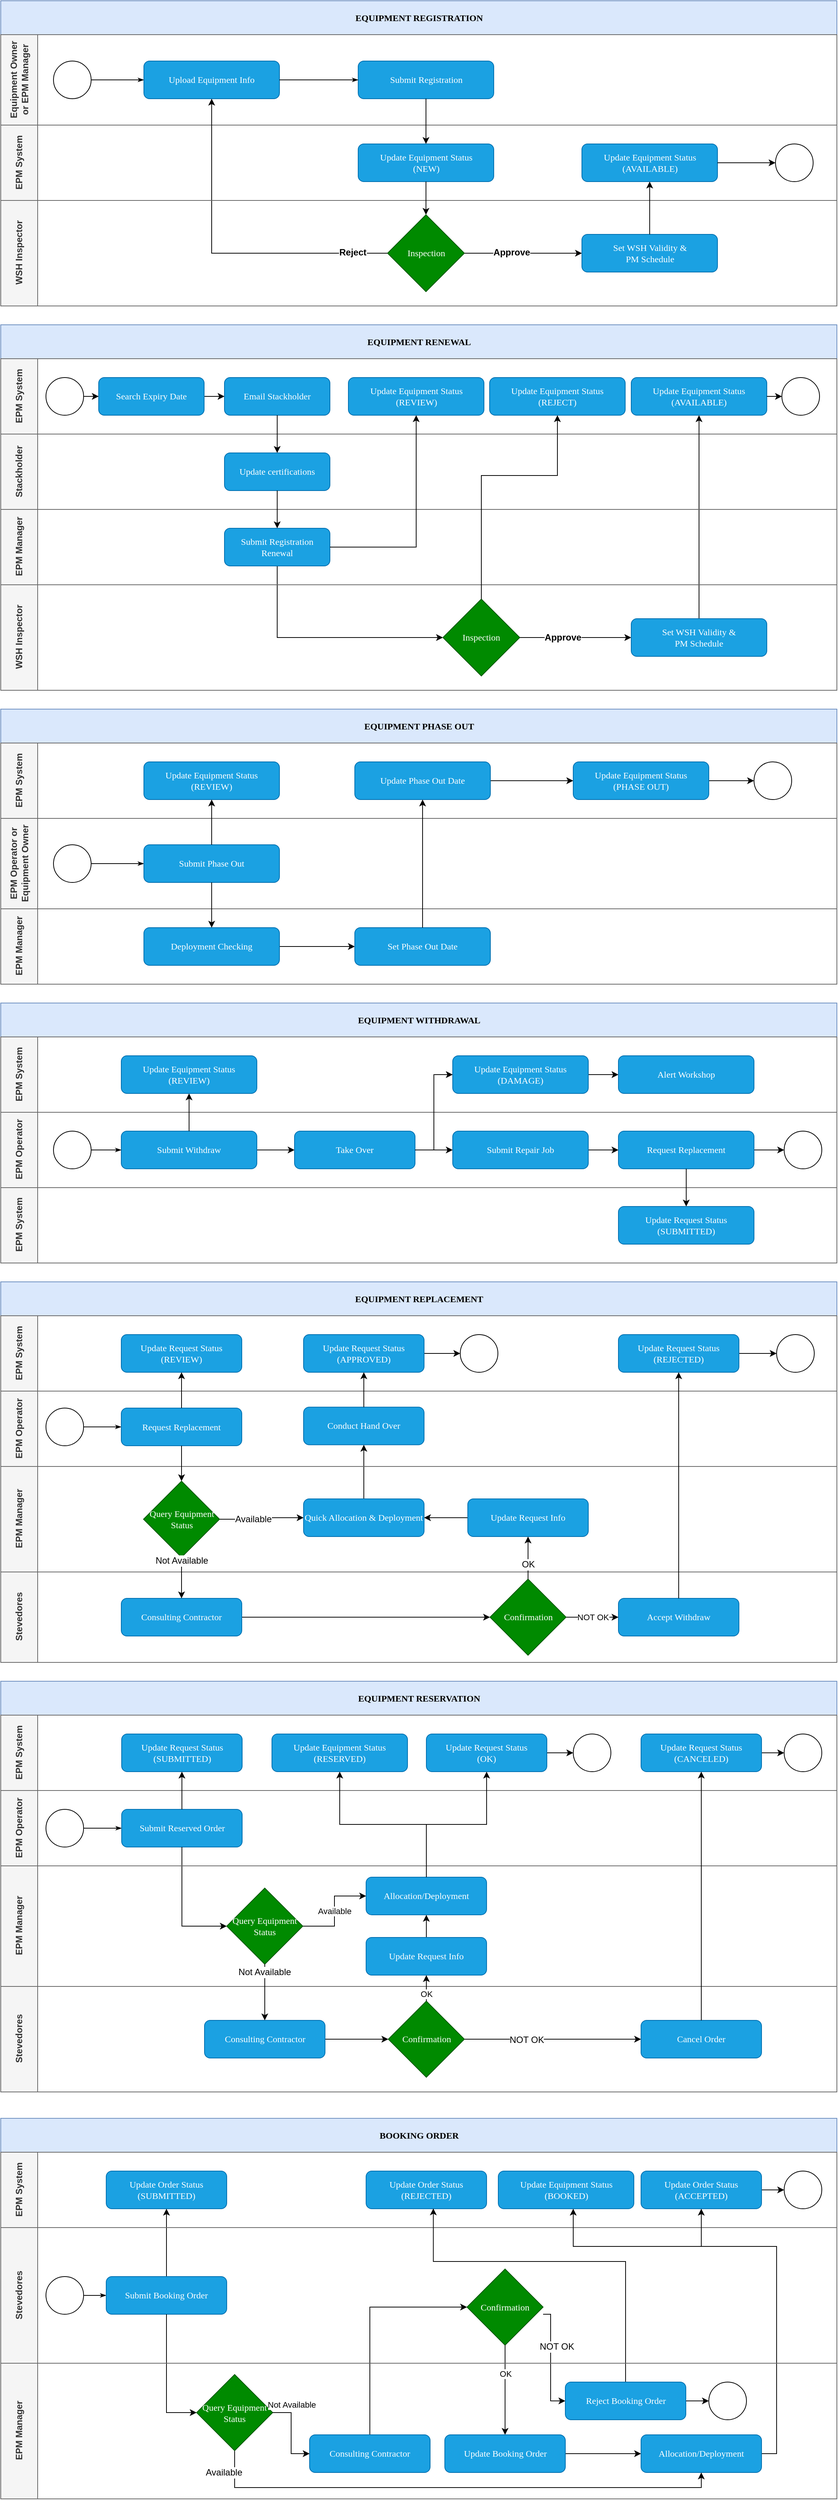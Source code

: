 <mxfile version="12.7.6" type="github"><diagram name="Page-1" id="c7488fd3-1785-93aa-aadb-54a6760d102a"><mxGraphModel dx="1523" dy="681" grid="1" gridSize="10" guides="1" tooltips="1" connect="1" arrows="1" fold="1" page="1" pageScale="1" pageWidth="1169" pageHeight="827" background="#ffffff" math="0" shadow="0"><root><mxCell id="0"/><mxCell id="1" parent="0"/><mxCell id="noIbS93qIl7GL6sU3I7i-29" value="&lt;font style=&quot;font-size: 12px&quot; face=&quot;Tahoma&quot;&gt;EQUIPMENT REGISTRATION&lt;/font&gt;" style="swimlane;html=1;childLayout=stackLayout;horizontal=1;startSize=45;horizontalStack=0;rounded=0;shadow=0;labelBackgroundColor=none;strokeWidth=1;fontFamily=Verdana;fontSize=8;align=center;fillColor=#dae8fc;strokeColor=#6c8ebf;" vertex="1" parent="1"><mxGeometry x="20" y="20" width="1110" height="405" as="geometry"><mxRectangle x="10" y="10" width="180" height="30" as="alternateBounds"/></mxGeometry></mxCell><mxCell id="noIbS93qIl7GL6sU3I7i-413" value="&lt;div&gt;Equipment Owner &lt;br&gt;&lt;/div&gt;&lt;div&gt;or EPM Manager&lt;/div&gt;" style="swimlane;html=1;startSize=49;horizontal=0;align=center;whiteSpace=wrap;fillColor=#f5f5f5;strokeColor=#666666;fontColor=#333333;" vertex="1" parent="noIbS93qIl7GL6sU3I7i-29"><mxGeometry y="45" width="1110" height="120" as="geometry"/></mxCell><mxCell id="noIbS93qIl7GL6sU3I7i-414" style="edgeStyle=orthogonalEdgeStyle;rounded=0;html=1;labelBackgroundColor=none;startArrow=none;startFill=0;startSize=5;endArrow=classicThin;endFill=1;endSize=5;jettySize=auto;orthogonalLoop=1;strokeWidth=1;fontFamily=Verdana;fontSize=8" edge="1" parent="noIbS93qIl7GL6sU3I7i-413" source="noIbS93qIl7GL6sU3I7i-415" target="noIbS93qIl7GL6sU3I7i-416"><mxGeometry relative="1" as="geometry"/></mxCell><mxCell id="noIbS93qIl7GL6sU3I7i-415" value="" style="ellipse;whiteSpace=wrap;html=1;rounded=0;shadow=0;labelBackgroundColor=none;strokeWidth=1;fontFamily=Verdana;fontSize=8;align=center;" vertex="1" parent="noIbS93qIl7GL6sU3I7i-413"><mxGeometry x="70" y="35" width="50" height="50" as="geometry"/></mxCell><mxCell id="noIbS93qIl7GL6sU3I7i-416" value="&lt;font style=&quot;font-size: 12px&quot;&gt;Upload Equipment Info&lt;/font&gt;" style="rounded=1;whiteSpace=wrap;html=1;shadow=0;labelBackgroundColor=none;strokeWidth=1;fontFamily=Verdana;fontSize=8;align=center;fillColor=#1ba1e2;strokeColor=#006EAF;fontColor=#ffffff;" vertex="1" parent="noIbS93qIl7GL6sU3I7i-413"><mxGeometry x="190" y="35" width="180" height="50" as="geometry"/></mxCell><mxCell id="noIbS93qIl7GL6sU3I7i-417" value="&lt;font style=&quot;font-size: 12px&quot;&gt;Submit Registration&lt;/font&gt;" style="rounded=1;whiteSpace=wrap;html=1;shadow=0;labelBackgroundColor=none;strokeWidth=1;fontFamily=Verdana;fontSize=8;align=center;fillColor=#1ba1e2;strokeColor=#006EAF;fontColor=#ffffff;" vertex="1" parent="noIbS93qIl7GL6sU3I7i-413"><mxGeometry x="474.5" y="35" width="180" height="50" as="geometry"/></mxCell><mxCell id="noIbS93qIl7GL6sU3I7i-418" style="edgeStyle=orthogonalEdgeStyle;rounded=0;html=1;labelBackgroundColor=none;startArrow=none;startFill=0;startSize=5;endArrow=classicThin;endFill=1;endSize=5;jettySize=auto;orthogonalLoop=1;strokeWidth=1;fontFamily=Verdana;fontSize=8" edge="1" parent="noIbS93qIl7GL6sU3I7i-413" source="noIbS93qIl7GL6sU3I7i-416" target="noIbS93qIl7GL6sU3I7i-417"><mxGeometry relative="1" as="geometry"/></mxCell><mxCell id="noIbS93qIl7GL6sU3I7i-30" value="&lt;div&gt;EPM System&lt;/div&gt;" style="swimlane;html=1;startSize=49;horizontal=0;align=center;whiteSpace=wrap;fillColor=#f5f5f5;strokeColor=#666666;fontColor=#333333;" vertex="1" parent="noIbS93qIl7GL6sU3I7i-29"><mxGeometry y="165" width="1110" height="100" as="geometry"/></mxCell><mxCell id="noIbS93qIl7GL6sU3I7i-42" value="&lt;div&gt;&lt;font style=&quot;font-size: 12px&quot;&gt;Update Equipment Status&lt;/font&gt;&lt;/div&gt;&lt;div&gt;&lt;font style=&quot;font-size: 12px&quot;&gt;(NEW)&lt;br&gt;&lt;/font&gt;&lt;/div&gt;" style="rounded=1;whiteSpace=wrap;html=1;shadow=0;labelBackgroundColor=none;strokeWidth=1;fontFamily=Verdana;fontSize=8;align=center;fillColor=#1ba1e2;strokeColor=#006EAF;fontColor=#ffffff;" vertex="1" parent="noIbS93qIl7GL6sU3I7i-30"><mxGeometry x="474.5" y="25" width="180" height="50" as="geometry"/></mxCell><mxCell id="noIbS93qIl7GL6sU3I7i-72" value="&lt;div&gt;&lt;font style=&quot;font-size: 12px&quot;&gt;Update Equipment Status&lt;/font&gt;&lt;/div&gt;&lt;div&gt;&lt;font style=&quot;font-size: 12px&quot;&gt;(AVAILABLE)&lt;br&gt;&lt;/font&gt;&lt;/div&gt;" style="rounded=1;whiteSpace=wrap;html=1;shadow=0;labelBackgroundColor=none;strokeWidth=1;fontFamily=Verdana;fontSize=8;align=center;fillColor=#1ba1e2;strokeColor=#006EAF;fontColor=#ffffff;" vertex="1" parent="noIbS93qIl7GL6sU3I7i-30"><mxGeometry x="771.5" y="25" width="180" height="50" as="geometry"/></mxCell><mxCell id="noIbS93qIl7GL6sU3I7i-69" value="" style="ellipse;whiteSpace=wrap;html=1;rounded=0;shadow=0;labelBackgroundColor=none;strokeWidth=1;fontFamily=Verdana;fontSize=8;align=center;" vertex="1" parent="noIbS93qIl7GL6sU3I7i-30"><mxGeometry x="1028.5" y="25" width="50" height="50" as="geometry"/></mxCell><mxCell id="noIbS93qIl7GL6sU3I7i-346" style="edgeStyle=orthogonalEdgeStyle;rounded=0;orthogonalLoop=1;jettySize=auto;html=1;" edge="1" parent="noIbS93qIl7GL6sU3I7i-30" source="noIbS93qIl7GL6sU3I7i-72" target="noIbS93qIl7GL6sU3I7i-69"><mxGeometry relative="1" as="geometry"/></mxCell><mxCell id="noIbS93qIl7GL6sU3I7i-67" style="edgeStyle=orthogonalEdgeStyle;rounded=0;orthogonalLoop=1;jettySize=auto;html=1;exitX=0;exitY=0.5;exitDx=0;exitDy=0;exitPerimeter=0;entryX=0.5;entryY=1;entryDx=0;entryDy=0;" edge="1" parent="noIbS93qIl7GL6sU3I7i-29" source="noIbS93qIl7GL6sU3I7i-379" target="noIbS93qIl7GL6sU3I7i-416"><mxGeometry relative="1" as="geometry"><mxPoint x="270.0" y="250" as="targetPoint"/></mxGeometry></mxCell><mxCell id="noIbS93qIl7GL6sU3I7i-68" value="&lt;h4&gt;Reject&lt;/h4&gt;" style="text;html=1;align=center;verticalAlign=middle;resizable=0;points=[];labelBackgroundColor=#ffffff;" vertex="1" connectable="0" parent="noIbS93qIl7GL6sU3I7i-67"><mxGeometry x="-0.694" y="2" relative="1" as="geometry"><mxPoint x="19.83" y="-3" as="offset"/></mxGeometry></mxCell><mxCell id="noIbS93qIl7GL6sU3I7i-376" value="WSH Inspector" style="swimlane;html=1;startSize=49;horizontal=0;fillColor=#f5f5f5;strokeColor=#666666;fontColor=#333333;" vertex="1" parent="noIbS93qIl7GL6sU3I7i-29"><mxGeometry y="265" width="1110" height="140" as="geometry"/></mxCell><mxCell id="noIbS93qIl7GL6sU3I7i-377" style="edgeStyle=orthogonalEdgeStyle;rounded=0;orthogonalLoop=1;jettySize=auto;html=1;entryX=0;entryY=0.5;entryDx=0;entryDy=0;" edge="1" parent="noIbS93qIl7GL6sU3I7i-376" source="noIbS93qIl7GL6sU3I7i-379" target="noIbS93qIl7GL6sU3I7i-381"><mxGeometry relative="1" as="geometry"/></mxCell><mxCell id="noIbS93qIl7GL6sU3I7i-378" value="&lt;h4&gt;Approve&lt;/h4&gt;" style="text;html=1;align=center;verticalAlign=middle;resizable=0;points=[];labelBackgroundColor=#ffffff;" vertex="1" connectable="0" parent="noIbS93qIl7GL6sU3I7i-377"><mxGeometry x="-0.228" y="-1" relative="1" as="geometry"><mxPoint x="1.97" y="-2" as="offset"/></mxGeometry></mxCell><mxCell id="noIbS93qIl7GL6sU3I7i-379" value="&lt;div style=&quot;font-size: 12px&quot;&gt;&lt;font style=&quot;font-size: 12px&quot;&gt;Inspection&lt;/font&gt;&lt;/div&gt;" style="strokeWidth=1;html=1;shape=mxgraph.flowchart.decision;whiteSpace=wrap;rounded=1;shadow=0;labelBackgroundColor=none;fontFamily=Verdana;fontSize=8;align=center;fillColor=#008a00;strokeColor=#005700;fontColor=#ffffff;" vertex="1" parent="noIbS93qIl7GL6sU3I7i-376"><mxGeometry x="513.5" y="19" width="102" height="102" as="geometry"/></mxCell><mxCell id="noIbS93qIl7GL6sU3I7i-381" value="&lt;div&gt;&lt;font style=&quot;font-size: 12px&quot;&gt;Set WSH Validity &amp;amp; &lt;br&gt;&lt;/font&gt;&lt;/div&gt;&lt;div&gt;&lt;font style=&quot;font-size: 12px&quot;&gt;PM Schedule&lt;/font&gt;&lt;/div&gt;" style="rounded=1;whiteSpace=wrap;html=1;shadow=0;labelBackgroundColor=none;strokeWidth=1;fontFamily=Verdana;fontSize=8;align=center;fillColor=#1ba1e2;strokeColor=#006EAF;fontColor=#ffffff;" vertex="1" parent="noIbS93qIl7GL6sU3I7i-376"><mxGeometry x="771.5" y="45" width="180" height="50" as="geometry"/></mxCell><mxCell id="noIbS93qIl7GL6sU3I7i-383" style="edgeStyle=orthogonalEdgeStyle;rounded=0;orthogonalLoop=1;jettySize=auto;html=1;entryX=0.5;entryY=0;entryDx=0;entryDy=0;entryPerimeter=0;" edge="1" parent="noIbS93qIl7GL6sU3I7i-29" source="noIbS93qIl7GL6sU3I7i-42" target="noIbS93qIl7GL6sU3I7i-379"><mxGeometry relative="1" as="geometry"/></mxCell><mxCell id="noIbS93qIl7GL6sU3I7i-419" style="edgeStyle=orthogonalEdgeStyle;rounded=0;orthogonalLoop=1;jettySize=auto;html=1;" edge="1" parent="noIbS93qIl7GL6sU3I7i-29" source="noIbS93qIl7GL6sU3I7i-417" target="noIbS93qIl7GL6sU3I7i-42"><mxGeometry relative="1" as="geometry"/></mxCell><mxCell id="noIbS93qIl7GL6sU3I7i-420" style="edgeStyle=orthogonalEdgeStyle;rounded=0;orthogonalLoop=1;jettySize=auto;html=1;exitX=0.5;exitY=0;exitDx=0;exitDy=0;" edge="1" parent="noIbS93qIl7GL6sU3I7i-29" source="noIbS93qIl7GL6sU3I7i-381" target="noIbS93qIl7GL6sU3I7i-72"><mxGeometry relative="1" as="geometry"/></mxCell><mxCell id="noIbS93qIl7GL6sU3I7i-79" value="&lt;font style=&quot;font-size: 12px&quot; face=&quot;Tahoma&quot;&gt;EQUIPMENT RENEWAL&lt;br&gt;&lt;/font&gt;" style="swimlane;html=1;childLayout=stackLayout;horizontal=1;startSize=45;horizontalStack=0;rounded=0;shadow=0;labelBackgroundColor=none;strokeWidth=1;fontFamily=Verdana;fontSize=8;align=center;fillColor=#dae8fc;strokeColor=#6c8ebf;" vertex="1" parent="1"><mxGeometry x="20" y="450" width="1110" height="485" as="geometry"><mxRectangle x="40" y="520" width="180" height="30" as="alternateBounds"/></mxGeometry></mxCell><mxCell id="noIbS93qIl7GL6sU3I7i-367" value="&lt;div&gt;EPM System&lt;/div&gt;" style="swimlane;html=1;startSize=49;horizontal=0;align=center;whiteSpace=wrap;fillColor=#f5f5f5;strokeColor=#666666;fontColor=#333333;" vertex="1" parent="noIbS93qIl7GL6sU3I7i-79"><mxGeometry y="45" width="1110" height="100" as="geometry"/></mxCell><mxCell id="noIbS93qIl7GL6sU3I7i-424" style="edgeStyle=orthogonalEdgeStyle;rounded=0;orthogonalLoop=1;jettySize=auto;html=1;" edge="1" parent="noIbS93qIl7GL6sU3I7i-367" source="noIbS93qIl7GL6sU3I7i-369" target="noIbS93qIl7GL6sU3I7i-421"><mxGeometry relative="1" as="geometry"/></mxCell><mxCell id="noIbS93qIl7GL6sU3I7i-369" value="" style="ellipse;whiteSpace=wrap;html=1;rounded=0;shadow=0;labelBackgroundColor=none;strokeWidth=1;fontFamily=Verdana;fontSize=8;align=center;" vertex="1" parent="noIbS93qIl7GL6sU3I7i-367"><mxGeometry x="60" y="25" width="50" height="50" as="geometry"/></mxCell><mxCell id="noIbS93qIl7GL6sU3I7i-370" value="&lt;font style=&quot;font-size: 12px&quot;&gt;Email Stackholder&lt;br&gt;&lt;/font&gt;" style="rounded=1;whiteSpace=wrap;html=1;shadow=0;labelBackgroundColor=none;strokeWidth=1;fontFamily=Verdana;fontSize=8;align=center;fillColor=#1ba1e2;strokeColor=#006EAF;fontColor=#ffffff;" vertex="1" parent="noIbS93qIl7GL6sU3I7i-367"><mxGeometry x="297.0" y="25" width="140" height="50" as="geometry"/></mxCell><mxCell id="noIbS93qIl7GL6sU3I7i-88" value="&lt;div style=&quot;font-size: 12px&quot;&gt;&lt;font style=&quot;font-size: 12px&quot;&gt;Update Equipment Status&lt;/font&gt;&lt;font style=&quot;font-size: 12px&quot;&gt;&lt;br&gt;&lt;/font&gt;&lt;/div&gt;&lt;div style=&quot;font-size: 12px&quot;&gt;&lt;font style=&quot;font-size: 12px&quot;&gt;(AVAILABLE)&lt;br&gt;&lt;/font&gt;&lt;/div&gt;" style="rounded=1;whiteSpace=wrap;html=1;shadow=0;labelBackgroundColor=none;strokeWidth=1;fontFamily=Verdana;fontSize=8;align=center;fillColor=#1ba1e2;strokeColor=#006EAF;fontColor=#ffffff;" vertex="1" parent="noIbS93qIl7GL6sU3I7i-367"><mxGeometry x="837" y="25" width="180" height="50" as="geometry"/></mxCell><mxCell id="noIbS93qIl7GL6sU3I7i-86" value="" style="ellipse;whiteSpace=wrap;html=1;rounded=0;shadow=0;labelBackgroundColor=none;strokeWidth=1;fontFamily=Verdana;fontSize=8;align=center;" vertex="1" parent="noIbS93qIl7GL6sU3I7i-367"><mxGeometry x="1037" y="25" width="50" height="50" as="geometry"/></mxCell><mxCell id="noIbS93qIl7GL6sU3I7i-87" style="edgeStyle=orthogonalEdgeStyle;rounded=0;orthogonalLoop=1;jettySize=auto;html=1;" edge="1" parent="noIbS93qIl7GL6sU3I7i-367" source="noIbS93qIl7GL6sU3I7i-88" target="noIbS93qIl7GL6sU3I7i-86"><mxGeometry relative="1" as="geometry"/></mxCell><mxCell id="noIbS93qIl7GL6sU3I7i-422" style="edgeStyle=orthogonalEdgeStyle;rounded=0;orthogonalLoop=1;jettySize=auto;html=1;entryX=0;entryY=0.5;entryDx=0;entryDy=0;" edge="1" parent="noIbS93qIl7GL6sU3I7i-367" source="noIbS93qIl7GL6sU3I7i-421" target="noIbS93qIl7GL6sU3I7i-370"><mxGeometry relative="1" as="geometry"/></mxCell><mxCell id="noIbS93qIl7GL6sU3I7i-421" value="&lt;font style=&quot;font-size: 12px&quot;&gt;Search Expiry Date&lt;/font&gt;" style="rounded=1;whiteSpace=wrap;html=1;shadow=0;labelBackgroundColor=none;strokeWidth=1;fontFamily=Verdana;fontSize=8;align=center;fillColor=#1ba1e2;strokeColor=#006EAF;fontColor=#ffffff;" vertex="1" parent="noIbS93qIl7GL6sU3I7i-367"><mxGeometry x="130" y="25" width="140" height="50" as="geometry"/></mxCell><mxCell id="noIbS93qIl7GL6sU3I7i-427" value="&lt;div style=&quot;font-size: 12px&quot;&gt;&lt;font style=&quot;font-size: 12px&quot;&gt;Update Equipment Status&lt;/font&gt;&lt;/div&gt;&lt;font style=&quot;font-size: 12px&quot;&gt;(REVIEW)&lt;br&gt;&lt;/font&gt;" style="rounded=1;whiteSpace=wrap;html=1;shadow=0;labelBackgroundColor=none;strokeWidth=1;fontFamily=Verdana;fontSize=8;align=center;fillColor=#1ba1e2;strokeColor=#006EAF;fontColor=#ffffff;" vertex="1" parent="noIbS93qIl7GL6sU3I7i-367"><mxGeometry x="461.5" y="25" width="180" height="50" as="geometry"/></mxCell><mxCell id="noIbS93qIl7GL6sU3I7i-430" value="&lt;div style=&quot;font-size: 12px&quot;&gt;&lt;font style=&quot;font-size: 12px&quot;&gt;Update Equipment Status&lt;/font&gt;&lt;/div&gt;&lt;font style=&quot;font-size: 12px&quot;&gt;(REJECT)&lt;br&gt;&lt;/font&gt;" style="rounded=1;whiteSpace=wrap;html=1;shadow=0;labelBackgroundColor=none;strokeWidth=1;fontFamily=Verdana;fontSize=8;align=center;fillColor=#1ba1e2;strokeColor=#006EAF;fontColor=#ffffff;" vertex="1" parent="noIbS93qIl7GL6sU3I7i-367"><mxGeometry x="649" y="25" width="180" height="50" as="geometry"/></mxCell><mxCell id="noIbS93qIl7GL6sU3I7i-80" value="Stackholder" style="swimlane;html=1;startSize=49;horizontal=0;align=center;whiteSpace=wrap;fillColor=#f5f5f5;strokeColor=#666666;fontColor=#333333;" vertex="1" parent="noIbS93qIl7GL6sU3I7i-79"><mxGeometry y="145" width="1110" height="100" as="geometry"/></mxCell><mxCell id="noIbS93qIl7GL6sU3I7i-111" value="&lt;font style=&quot;font-size: 12px&quot;&gt;Update certifications&lt;br&gt;&lt;/font&gt;" style="rounded=1;whiteSpace=wrap;html=1;shadow=0;labelBackgroundColor=none;strokeWidth=1;fontFamily=Verdana;fontSize=8;align=center;fillColor=#1ba1e2;strokeColor=#006EAF;fontColor=#ffffff;" vertex="1" parent="noIbS93qIl7GL6sU3I7i-80"><mxGeometry x="297.0" y="25" width="140" height="50" as="geometry"/></mxCell><mxCell id="noIbS93qIl7GL6sU3I7i-99" style="edgeStyle=orthogonalEdgeStyle;rounded=0;orthogonalLoop=1;jettySize=auto;html=1;exitX=0.5;exitY=0;exitDx=0;exitDy=0;" edge="1" parent="noIbS93qIl7GL6sU3I7i-79" source="noIbS93qIl7GL6sU3I7i-95" target="noIbS93qIl7GL6sU3I7i-88"><mxGeometry relative="1" as="geometry"/></mxCell><mxCell id="noIbS93qIl7GL6sU3I7i-112" style="edgeStyle=orthogonalEdgeStyle;rounded=0;orthogonalLoop=1;jettySize=auto;html=1;entryX=0.5;entryY=0;entryDx=0;entryDy=0;exitX=0.5;exitY=1;exitDx=0;exitDy=0;" edge="1" parent="noIbS93qIl7GL6sU3I7i-79" source="noIbS93qIl7GL6sU3I7i-370" target="noIbS93qIl7GL6sU3I7i-111"><mxGeometry relative="1" as="geometry"><mxPoint x="340.0" y="202.5" as="sourcePoint"/></mxGeometry></mxCell><mxCell id="noIbS93qIl7GL6sU3I7i-114" style="edgeStyle=orthogonalEdgeStyle;rounded=0;orthogonalLoop=1;jettySize=auto;html=1;entryX=0;entryY=0.5;entryDx=0;entryDy=0;exitX=0.5;exitY=1;exitDx=0;exitDy=0;entryPerimeter=0;" edge="1" parent="noIbS93qIl7GL6sU3I7i-79" source="noIbS93qIl7GL6sU3I7i-84" target="noIbS93qIl7GL6sU3I7i-366"><mxGeometry relative="1" as="geometry"><mxPoint x="633" y="260" as="targetPoint"/></mxGeometry></mxCell><mxCell id="noIbS93qIl7GL6sU3I7i-104" value="EPM Manager" style="swimlane;html=1;startSize=49;horizontal=0;fillColor=#f5f5f5;strokeColor=#666666;fontColor=#333333;" vertex="1" parent="noIbS93qIl7GL6sU3I7i-79"><mxGeometry y="245" width="1110" height="100" as="geometry"/></mxCell><mxCell id="noIbS93qIl7GL6sU3I7i-84" value="&lt;font style=&quot;font-size: 12px&quot;&gt;Submit Registration Renewal&lt;br&gt;&lt;/font&gt;" style="rounded=1;whiteSpace=wrap;html=1;shadow=0;labelBackgroundColor=none;strokeWidth=1;fontFamily=Verdana;fontSize=8;align=center;fillColor=#1ba1e2;strokeColor=#006EAF;fontColor=#ffffff;" vertex="1" parent="noIbS93qIl7GL6sU3I7i-104"><mxGeometry x="297.0" y="25" width="140" height="50" as="geometry"/></mxCell><mxCell id="noIbS93qIl7GL6sU3I7i-428" style="edgeStyle=orthogonalEdgeStyle;rounded=0;orthogonalLoop=1;jettySize=auto;html=1;entryX=0.5;entryY=1;entryDx=0;entryDy=0;" edge="1" parent="noIbS93qIl7GL6sU3I7i-79" source="noIbS93qIl7GL6sU3I7i-84" target="noIbS93qIl7GL6sU3I7i-427"><mxGeometry relative="1" as="geometry"><mxPoint x="770" y="170" as="targetPoint"/></mxGeometry></mxCell><mxCell id="noIbS93qIl7GL6sU3I7i-429" style="edgeStyle=orthogonalEdgeStyle;rounded=0;orthogonalLoop=1;jettySize=auto;html=1;entryX=0.5;entryY=0;entryDx=0;entryDy=0;" edge="1" parent="noIbS93qIl7GL6sU3I7i-79" source="noIbS93qIl7GL6sU3I7i-111" target="noIbS93qIl7GL6sU3I7i-84"><mxGeometry relative="1" as="geometry"/></mxCell><mxCell id="noIbS93qIl7GL6sU3I7i-89" value="WSH Inspector" style="swimlane;html=1;startSize=49;horizontal=0;fillColor=#f5f5f5;strokeColor=#666666;fontColor=#333333;" vertex="1" parent="noIbS93qIl7GL6sU3I7i-79"><mxGeometry y="345" width="1110" height="140" as="geometry"/></mxCell><mxCell id="noIbS93qIl7GL6sU3I7i-91" style="edgeStyle=orthogonalEdgeStyle;rounded=0;orthogonalLoop=1;jettySize=auto;html=1;entryX=0;entryY=0.5;entryDx=0;entryDy=0;exitX=1;exitY=0.5;exitDx=0;exitDy=0;exitPerimeter=0;" edge="1" parent="noIbS93qIl7GL6sU3I7i-89" source="noIbS93qIl7GL6sU3I7i-366" target="noIbS93qIl7GL6sU3I7i-95"><mxGeometry relative="1" as="geometry"><mxPoint x="658" y="115" as="sourcePoint"/></mxGeometry></mxCell><mxCell id="noIbS93qIl7GL6sU3I7i-92" value="&lt;h4&gt;Approve&lt;/h4&gt;" style="text;html=1;align=center;verticalAlign=middle;resizable=0;points=[];labelBackgroundColor=#ffffff;" vertex="1" connectable="0" parent="noIbS93qIl7GL6sU3I7i-91"><mxGeometry x="-0.228" y="-1" relative="1" as="geometry"><mxPoint y="-1" as="offset"/></mxGeometry></mxCell><mxCell id="noIbS93qIl7GL6sU3I7i-95" value="&lt;div&gt;&lt;font style=&quot;font-size: 12px&quot;&gt;Set WSH Validity &amp;amp; &lt;br&gt;&lt;/font&gt;&lt;/div&gt;&lt;div&gt;&lt;font style=&quot;font-size: 12px&quot;&gt;PM Schedule&lt;/font&gt;&lt;/div&gt;" style="rounded=1;whiteSpace=wrap;html=1;shadow=0;labelBackgroundColor=none;strokeWidth=1;fontFamily=Verdana;fontSize=8;align=center;fillColor=#1ba1e2;strokeColor=#006EAF;fontColor=#ffffff;" vertex="1" parent="noIbS93qIl7GL6sU3I7i-89"><mxGeometry x="837" y="45.0" width="180" height="50" as="geometry"/></mxCell><mxCell id="noIbS93qIl7GL6sU3I7i-366" value="&lt;div style=&quot;font-size: 12px&quot;&gt;&lt;font style=&quot;font-size: 12px&quot;&gt;Inspection&lt;/font&gt;&lt;/div&gt;" style="strokeWidth=1;html=1;shape=mxgraph.flowchart.decision;whiteSpace=wrap;rounded=1;shadow=0;labelBackgroundColor=none;fontFamily=Verdana;fontSize=8;align=center;fillColor=#008a00;strokeColor=#005700;fontColor=#ffffff;" vertex="1" parent="noIbS93qIl7GL6sU3I7i-89"><mxGeometry x="587.0" y="19.0" width="102" height="102" as="geometry"/></mxCell><mxCell id="noIbS93qIl7GL6sU3I7i-432" style="edgeStyle=orthogonalEdgeStyle;rounded=0;orthogonalLoop=1;jettySize=auto;html=1;entryX=0.5;entryY=1;entryDx=0;entryDy=0;" edge="1" parent="noIbS93qIl7GL6sU3I7i-79" source="noIbS93qIl7GL6sU3I7i-366" target="noIbS93qIl7GL6sU3I7i-430"><mxGeometry relative="1" as="geometry"><Array as="points"><mxPoint x="638" y="200"/><mxPoint x="739" y="200"/></Array></mxGeometry></mxCell><mxCell id="noIbS93qIl7GL6sU3I7i-143" value="&lt;font style=&quot;font-size: 12px&quot; face=&quot;Tahoma&quot;&gt;EQUIPMENT PHASE OUT&lt;br&gt;&lt;/font&gt;" style="swimlane;html=1;childLayout=stackLayout;horizontal=1;startSize=45;horizontalStack=0;rounded=0;shadow=0;labelBackgroundColor=none;strokeWidth=1;fontFamily=Verdana;fontSize=8;align=center;fillColor=#dae8fc;strokeColor=#6c8ebf;" vertex="1" parent="1"><mxGeometry x="20" y="960" width="1110" height="365" as="geometry"><mxRectangle x="120" y="150.0" width="180" height="30" as="alternateBounds"/></mxGeometry></mxCell><mxCell id="noIbS93qIl7GL6sU3I7i-451" value="EPM System" style="swimlane;html=1;startSize=49;horizontal=0;align=center;whiteSpace=wrap;fillColor=#f5f5f5;strokeColor=#666666;fontColor=#333333;" vertex="1" parent="noIbS93qIl7GL6sU3I7i-143"><mxGeometry y="45" width="1110" height="100" as="geometry"/></mxCell><mxCell id="noIbS93qIl7GL6sU3I7i-455" value="&lt;div style=&quot;font-size: 12px&quot;&gt;&lt;font style=&quot;font-size: 12px&quot;&gt;Update Equipment Status&lt;/font&gt;&lt;/div&gt;&lt;font style=&quot;font-size: 12px&quot;&gt;(REVIEW)&lt;br&gt;&lt;/font&gt;" style="rounded=1;whiteSpace=wrap;html=1;shadow=0;labelBackgroundColor=none;strokeWidth=1;fontFamily=Verdana;fontSize=8;align=center;fillColor=#1ba1e2;strokeColor=#006EAF;fontColor=#ffffff;" vertex="1" parent="noIbS93qIl7GL6sU3I7i-451"><mxGeometry x="190" y="25" width="180" height="50" as="geometry"/></mxCell><mxCell id="noIbS93qIl7GL6sU3I7i-461" style="edgeStyle=orthogonalEdgeStyle;rounded=0;orthogonalLoop=1;jettySize=auto;html=1;" edge="1" parent="noIbS93qIl7GL6sU3I7i-451" source="noIbS93qIl7GL6sU3I7i-456" target="noIbS93qIl7GL6sU3I7i-149"><mxGeometry relative="1" as="geometry"/></mxCell><mxCell id="noIbS93qIl7GL6sU3I7i-456" value="&lt;div style=&quot;font-size: 12px&quot;&gt;&lt;font style=&quot;font-size: 12px&quot;&gt;Update Equipment Status&lt;/font&gt;&lt;/div&gt;&lt;font style=&quot;font-size: 12px&quot;&gt;(PHASE OUT)&lt;font style=&quot;font-size: 12px&quot;&gt;&lt;br&gt;&lt;/font&gt;&lt;/font&gt;" style="rounded=1;whiteSpace=wrap;html=1;shadow=0;labelBackgroundColor=none;strokeWidth=1;fontFamily=Verdana;fontSize=8;align=center;fillColor=#1ba1e2;strokeColor=#006EAF;fontColor=#ffffff;" vertex="1" parent="noIbS93qIl7GL6sU3I7i-451"><mxGeometry x="760" y="25" width="180" height="50" as="geometry"/></mxCell><mxCell id="noIbS93qIl7GL6sU3I7i-460" style="edgeStyle=orthogonalEdgeStyle;rounded=0;orthogonalLoop=1;jettySize=auto;html=1;" edge="1" parent="noIbS93qIl7GL6sU3I7i-451" source="noIbS93qIl7GL6sU3I7i-458" target="noIbS93qIl7GL6sU3I7i-456"><mxGeometry relative="1" as="geometry"/></mxCell><mxCell id="noIbS93qIl7GL6sU3I7i-458" value="&lt;font style=&quot;font-size: 12px&quot;&gt;Update Phase Out Date&lt;/font&gt;" style="rounded=1;whiteSpace=wrap;html=1;shadow=0;labelBackgroundColor=none;strokeWidth=1;fontFamily=Verdana;fontSize=8;align=center;fillColor=#1ba1e2;strokeColor=#006EAF;fontColor=#ffffff;" vertex="1" parent="noIbS93qIl7GL6sU3I7i-451"><mxGeometry x="470" y="25" width="180" height="50" as="geometry"/></mxCell><mxCell id="noIbS93qIl7GL6sU3I7i-149" value="" style="ellipse;whiteSpace=wrap;html=1;rounded=0;shadow=0;labelBackgroundColor=none;strokeWidth=1;fontFamily=Verdana;fontSize=8;align=center;" vertex="1" parent="noIbS93qIl7GL6sU3I7i-451"><mxGeometry x="1000" y="25" width="50" height="50" as="geometry"/></mxCell><mxCell id="noIbS93qIl7GL6sU3I7i-144" value="&lt;div&gt;EPM Operator or&lt;/div&gt;&lt;div&gt;Equipment Owner&lt;br&gt;&lt;/div&gt;" style="swimlane;html=1;startSize=49;horizontal=0;align=center;whiteSpace=wrap;fillColor=#f5f5f5;strokeColor=#666666;fontColor=#333333;" vertex="1" parent="noIbS93qIl7GL6sU3I7i-143"><mxGeometry y="145" width="1110" height="120" as="geometry"/></mxCell><mxCell id="noIbS93qIl7GL6sU3I7i-145" style="edgeStyle=orthogonalEdgeStyle;rounded=0;html=1;labelBackgroundColor=none;startArrow=none;startFill=0;startSize=5;endArrow=classicThin;endFill=1;endSize=5;jettySize=auto;orthogonalLoop=1;strokeWidth=1;fontFamily=Verdana;fontSize=8" edge="1" parent="noIbS93qIl7GL6sU3I7i-144" source="noIbS93qIl7GL6sU3I7i-146" target="noIbS93qIl7GL6sU3I7i-147"><mxGeometry relative="1" as="geometry"/></mxCell><mxCell id="noIbS93qIl7GL6sU3I7i-146" value="" style="ellipse;whiteSpace=wrap;html=1;rounded=0;shadow=0;labelBackgroundColor=none;strokeWidth=1;fontFamily=Verdana;fontSize=8;align=center;" vertex="1" parent="noIbS93qIl7GL6sU3I7i-144"><mxGeometry x="70" y="35" width="50" height="50" as="geometry"/></mxCell><mxCell id="noIbS93qIl7GL6sU3I7i-147" value="&lt;font style=&quot;font-size: 12px&quot;&gt;Submit Phase Out&lt;br&gt;&lt;/font&gt;" style="rounded=1;whiteSpace=wrap;html=1;shadow=0;labelBackgroundColor=none;strokeWidth=1;fontFamily=Verdana;fontSize=8;align=center;fillColor=#1ba1e2;strokeColor=#006EAF;fontColor=#ffffff;" vertex="1" parent="noIbS93qIl7GL6sU3I7i-144"><mxGeometry x="190.0" y="35" width="180" height="50" as="geometry"/></mxCell><mxCell id="noIbS93qIl7GL6sU3I7i-435" value="EPM Manager" style="swimlane;html=1;startSize=49;horizontal=0;fillColor=#f5f5f5;strokeColor=#666666;fontColor=#333333;" vertex="1" parent="noIbS93qIl7GL6sU3I7i-143"><mxGeometry y="265" width="1110" height="100" as="geometry"/></mxCell><mxCell id="noIbS93qIl7GL6sU3I7i-436" style="edgeStyle=orthogonalEdgeStyle;rounded=0;orthogonalLoop=1;jettySize=auto;html=1;exitX=1;exitY=0.5;exitDx=0;exitDy=0;entryX=0;entryY=0.5;entryDx=0;entryDy=0;" edge="1" parent="noIbS93qIl7GL6sU3I7i-435" source="noIbS93qIl7GL6sU3I7i-437" target="noIbS93qIl7GL6sU3I7i-438"><mxGeometry relative="1" as="geometry"/></mxCell><mxCell id="noIbS93qIl7GL6sU3I7i-437" value="&lt;font style=&quot;font-size: 12px&quot;&gt;Deployment Checking&lt;br&gt;&lt;/font&gt;" style="rounded=1;whiteSpace=wrap;html=1;shadow=0;labelBackgroundColor=none;strokeWidth=1;fontFamily=Verdana;fontSize=8;align=center;fillColor=#1ba1e2;strokeColor=#006EAF;fontColor=#ffffff;" vertex="1" parent="noIbS93qIl7GL6sU3I7i-435"><mxGeometry x="190.0" y="25" width="180" height="50" as="geometry"/></mxCell><mxCell id="noIbS93qIl7GL6sU3I7i-438" value="&lt;font style=&quot;font-size: 12px&quot;&gt;Set Phase Out Date&lt;br&gt;&lt;/font&gt;" style="rounded=1;whiteSpace=wrap;html=1;shadow=0;labelBackgroundColor=none;strokeWidth=1;fontFamily=Verdana;fontSize=8;align=center;fillColor=#1ba1e2;strokeColor=#006EAF;fontColor=#ffffff;" vertex="1" parent="noIbS93qIl7GL6sU3I7i-435"><mxGeometry x="470" y="25" width="180" height="50" as="geometry"/></mxCell><mxCell id="noIbS93qIl7GL6sU3I7i-445" style="edgeStyle=orthogonalEdgeStyle;rounded=0;orthogonalLoop=1;jettySize=auto;html=1;" edge="1" parent="noIbS93qIl7GL6sU3I7i-143" source="noIbS93qIl7GL6sU3I7i-147" target="noIbS93qIl7GL6sU3I7i-437"><mxGeometry relative="1" as="geometry"/></mxCell><mxCell id="noIbS93qIl7GL6sU3I7i-457" style="edgeStyle=orthogonalEdgeStyle;rounded=0;orthogonalLoop=1;jettySize=auto;html=1;entryX=0.5;entryY=1;entryDx=0;entryDy=0;" edge="1" parent="noIbS93qIl7GL6sU3I7i-143" source="noIbS93qIl7GL6sU3I7i-147" target="noIbS93qIl7GL6sU3I7i-455"><mxGeometry relative="1" as="geometry"/></mxCell><mxCell id="noIbS93qIl7GL6sU3I7i-459" style="edgeStyle=orthogonalEdgeStyle;rounded=0;orthogonalLoop=1;jettySize=auto;html=1;" edge="1" parent="noIbS93qIl7GL6sU3I7i-143" source="noIbS93qIl7GL6sU3I7i-438" target="noIbS93qIl7GL6sU3I7i-458"><mxGeometry relative="1" as="geometry"/></mxCell><mxCell id="noIbS93qIl7GL6sU3I7i-170" value="&lt;font style=&quot;font-size: 12px&quot; face=&quot;Tahoma&quot;&gt;EQUIPMENT WITHDRAWAL&lt;br&gt;&lt;/font&gt;" style="swimlane;html=1;childLayout=stackLayout;horizontal=1;startSize=45;horizontalStack=0;rounded=0;shadow=0;labelBackgroundColor=none;strokeWidth=1;fontFamily=Verdana;fontSize=8;align=center;fillColor=#dae8fc;strokeColor=#6c8ebf;" vertex="1" parent="1"><mxGeometry x="20" y="1350" width="1110" height="345" as="geometry"><mxRectangle x="120" y="150.0" width="180" height="30" as="alternateBounds"/></mxGeometry></mxCell><mxCell id="noIbS93qIl7GL6sU3I7i-171" value="EPM System" style="swimlane;html=1;startSize=49;horizontal=0;align=center;whiteSpace=wrap;fillColor=#f5f5f5;strokeColor=#666666;fontColor=#333333;" vertex="1" parent="noIbS93qIl7GL6sU3I7i-170"><mxGeometry y="45" width="1110" height="100" as="geometry"/></mxCell><mxCell id="noIbS93qIl7GL6sU3I7i-465" value="&lt;div style=&quot;font-size: 12px&quot;&gt;&lt;font style=&quot;font-size: 12px&quot;&gt;Update Equipment Status&lt;/font&gt;&lt;/div&gt;&lt;font style=&quot;font-size: 12px&quot;&gt;(REVIEW)&lt;font style=&quot;font-size: 12px&quot;&gt;&lt;br&gt;&lt;/font&gt;&lt;/font&gt;" style="rounded=1;whiteSpace=wrap;html=1;shadow=0;labelBackgroundColor=none;strokeWidth=1;fontFamily=Verdana;fontSize=8;align=center;fillColor=#1ba1e2;strokeColor=#006EAF;fontColor=#ffffff;" vertex="1" parent="noIbS93qIl7GL6sU3I7i-171"><mxGeometry x="160" y="25" width="180" height="50" as="geometry"/></mxCell><mxCell id="noIbS93qIl7GL6sU3I7i-474" value="" style="edgeStyle=orthogonalEdgeStyle;rounded=0;orthogonalLoop=1;jettySize=auto;html=1;" edge="1" parent="noIbS93qIl7GL6sU3I7i-171" source="noIbS93qIl7GL6sU3I7i-470" target="noIbS93qIl7GL6sU3I7i-472"><mxGeometry relative="1" as="geometry"/></mxCell><mxCell id="noIbS93qIl7GL6sU3I7i-470" value="&lt;div style=&quot;font-size: 12px&quot;&gt;&lt;font style=&quot;font-size: 12px&quot;&gt;Update Equipment Status&lt;/font&gt;&lt;/div&gt;&lt;font style=&quot;font-size: 12px&quot;&gt;(DAMAGE)&lt;font style=&quot;font-size: 12px&quot;&gt;&lt;br&gt;&lt;/font&gt;&lt;/font&gt;" style="rounded=1;whiteSpace=wrap;html=1;shadow=0;labelBackgroundColor=none;strokeWidth=1;fontFamily=Verdana;fontSize=8;align=center;fillColor=#1ba1e2;strokeColor=#006EAF;fontColor=#ffffff;" vertex="1" parent="noIbS93qIl7GL6sU3I7i-171"><mxGeometry x="600" y="25" width="180" height="50" as="geometry"/></mxCell><mxCell id="noIbS93qIl7GL6sU3I7i-472" value="&lt;font style=&quot;font-size: 12px&quot;&gt;Alert Workshop&lt;/font&gt;" style="rounded=1;whiteSpace=wrap;html=1;shadow=0;labelBackgroundColor=none;strokeWidth=1;fontFamily=Verdana;fontSize=8;align=center;fillColor=#1ba1e2;strokeColor=#006EAF;fontColor=#ffffff;" vertex="1" parent="noIbS93qIl7GL6sU3I7i-171"><mxGeometry x="820" y="25" width="180" height="50" as="geometry"/></mxCell><mxCell id="noIbS93qIl7GL6sU3I7i-462" value="EPM Operator" style="swimlane;html=1;startSize=49;horizontal=0;fillColor=#f5f5f5;strokeColor=#666666;fontColor=#333333;" vertex="1" parent="noIbS93qIl7GL6sU3I7i-170"><mxGeometry y="145" width="1110" height="100" as="geometry"/></mxCell><mxCell id="noIbS93qIl7GL6sU3I7i-173" value="" style="ellipse;whiteSpace=wrap;html=1;rounded=0;shadow=0;labelBackgroundColor=none;strokeWidth=1;fontFamily=Verdana;fontSize=8;align=center;" vertex="1" parent="noIbS93qIl7GL6sU3I7i-462"><mxGeometry x="70" y="25" width="50" height="50" as="geometry"/></mxCell><mxCell id="noIbS93qIl7GL6sU3I7i-468" style="edgeStyle=orthogonalEdgeStyle;rounded=0;orthogonalLoop=1;jettySize=auto;html=1;exitX=1;exitY=0.5;exitDx=0;exitDy=0;entryX=0;entryY=0.5;entryDx=0;entryDy=0;" edge="1" parent="noIbS93qIl7GL6sU3I7i-462" source="noIbS93qIl7GL6sU3I7i-174" target="noIbS93qIl7GL6sU3I7i-178"><mxGeometry relative="1" as="geometry"/></mxCell><mxCell id="noIbS93qIl7GL6sU3I7i-174" value="&lt;font style=&quot;font-size: 12px&quot;&gt;Submit Withdraw&lt;br&gt;&lt;/font&gt;" style="rounded=1;whiteSpace=wrap;html=1;shadow=0;labelBackgroundColor=none;strokeWidth=1;fontFamily=Verdana;fontSize=8;align=center;fillColor=#1ba1e2;strokeColor=#006EAF;fontColor=#ffffff;" vertex="1" parent="noIbS93qIl7GL6sU3I7i-462"><mxGeometry x="160" y="25" width="180" height="50" as="geometry"/></mxCell><mxCell id="noIbS93qIl7GL6sU3I7i-172" style="edgeStyle=orthogonalEdgeStyle;rounded=0;html=1;labelBackgroundColor=none;startArrow=none;startFill=0;startSize=5;endArrow=classicThin;endFill=1;endSize=5;jettySize=auto;orthogonalLoop=1;strokeWidth=1;fontFamily=Verdana;fontSize=8" edge="1" parent="noIbS93qIl7GL6sU3I7i-462" source="noIbS93qIl7GL6sU3I7i-173" target="noIbS93qIl7GL6sU3I7i-174"><mxGeometry relative="1" as="geometry"/></mxCell><mxCell id="noIbS93qIl7GL6sU3I7i-480" style="edgeStyle=orthogonalEdgeStyle;rounded=0;orthogonalLoop=1;jettySize=auto;html=1;exitX=1;exitY=0.5;exitDx=0;exitDy=0;entryX=0;entryY=0.5;entryDx=0;entryDy=0;" edge="1" parent="noIbS93qIl7GL6sU3I7i-462" source="noIbS93qIl7GL6sU3I7i-178" target="noIbS93qIl7GL6sU3I7i-189"><mxGeometry relative="1" as="geometry"/></mxCell><mxCell id="noIbS93qIl7GL6sU3I7i-178" value="&lt;font style=&quot;font-size: 12px&quot;&gt;Take Over&lt;br&gt;&lt;/font&gt;" style="rounded=1;whiteSpace=wrap;html=1;shadow=0;labelBackgroundColor=none;strokeWidth=1;fontFamily=Verdana;fontSize=8;align=center;fillColor=#1ba1e2;strokeColor=#006EAF;fontColor=#ffffff;" vertex="1" parent="noIbS93qIl7GL6sU3I7i-462"><mxGeometry x="390" y="25" width="160" height="50" as="geometry"/></mxCell><mxCell id="noIbS93qIl7GL6sU3I7i-481" style="edgeStyle=orthogonalEdgeStyle;rounded=0;orthogonalLoop=1;jettySize=auto;html=1;" edge="1" parent="noIbS93qIl7GL6sU3I7i-462" source="noIbS93qIl7GL6sU3I7i-189" target="noIbS93qIl7GL6sU3I7i-179"><mxGeometry relative="1" as="geometry"/></mxCell><mxCell id="noIbS93qIl7GL6sU3I7i-189" value="&lt;font style=&quot;font-size: 12px&quot;&gt;Submit Repair Job&lt;br&gt;&lt;/font&gt;" style="rounded=1;whiteSpace=wrap;html=1;shadow=0;labelBackgroundColor=none;strokeWidth=1;fontFamily=Verdana;fontSize=8;align=center;fillColor=#1ba1e2;strokeColor=#006EAF;fontColor=#ffffff;" vertex="1" parent="noIbS93qIl7GL6sU3I7i-462"><mxGeometry x="600" y="25" width="180" height="50" as="geometry"/></mxCell><mxCell id="noIbS93qIl7GL6sU3I7i-485" value="" style="edgeStyle=orthogonalEdgeStyle;rounded=0;orthogonalLoop=1;jettySize=auto;html=1;" edge="1" parent="noIbS93qIl7GL6sU3I7i-462" source="noIbS93qIl7GL6sU3I7i-179" target="noIbS93qIl7GL6sU3I7i-482"><mxGeometry relative="1" as="geometry"/></mxCell><mxCell id="noIbS93qIl7GL6sU3I7i-179" value="&lt;font style=&quot;font-size: 12px&quot;&gt;Request Replacement&lt;br&gt;&lt;/font&gt;" style="rounded=1;whiteSpace=wrap;html=1;shadow=0;labelBackgroundColor=none;strokeWidth=1;fontFamily=Verdana;fontSize=8;align=center;fillColor=#1ba1e2;strokeColor=#006EAF;fontColor=#ffffff;" vertex="1" parent="noIbS93qIl7GL6sU3I7i-462"><mxGeometry x="820" y="25" width="180" height="50" as="geometry"/></mxCell><mxCell id="noIbS93qIl7GL6sU3I7i-482" value="" style="ellipse;whiteSpace=wrap;html=1;rounded=0;shadow=0;labelBackgroundColor=none;strokeWidth=1;fontFamily=Verdana;fontSize=8;align=center;" vertex="1" parent="noIbS93qIl7GL6sU3I7i-462"><mxGeometry x="1040" y="25" width="50" height="50" as="geometry"/></mxCell><mxCell id="noIbS93qIl7GL6sU3I7i-183" value="EPM System" style="swimlane;html=1;startSize=49;horizontal=0;fillColor=#f5f5f5;strokeColor=#666666;fontColor=#333333;" vertex="1" parent="noIbS93qIl7GL6sU3I7i-170"><mxGeometry y="245" width="1110" height="100" as="geometry"/></mxCell><mxCell id="noIbS93qIl7GL6sU3I7i-463" value="&lt;div style=&quot;font-size: 12px&quot;&gt;&lt;font style=&quot;font-size: 12px&quot;&gt;Update Request Status&lt;/font&gt;&lt;/div&gt;&lt;div style=&quot;font-size: 12px&quot;&gt;(SUBMITTED)&lt;font style=&quot;font-size: 12px&quot;&gt;&lt;br&gt;&lt;/font&gt;&lt;/div&gt;" style="rounded=1;whiteSpace=wrap;html=1;shadow=0;labelBackgroundColor=none;strokeWidth=1;fontFamily=Verdana;fontSize=8;align=center;fillColor=#1ba1e2;strokeColor=#006EAF;fontColor=#ffffff;" vertex="1" parent="noIbS93qIl7GL6sU3I7i-183"><mxGeometry x="820" y="25" width="180" height="50" as="geometry"/></mxCell><mxCell id="noIbS93qIl7GL6sU3I7i-466" style="edgeStyle=orthogonalEdgeStyle;rounded=0;orthogonalLoop=1;jettySize=auto;html=1;" edge="1" parent="noIbS93qIl7GL6sU3I7i-170" source="noIbS93qIl7GL6sU3I7i-174" target="noIbS93qIl7GL6sU3I7i-465"><mxGeometry relative="1" as="geometry"/></mxCell><mxCell id="noIbS93qIl7GL6sU3I7i-471" style="edgeStyle=orthogonalEdgeStyle;rounded=0;orthogonalLoop=1;jettySize=auto;html=1;entryX=0;entryY=0.5;entryDx=0;entryDy=0;" edge="1" parent="noIbS93qIl7GL6sU3I7i-170" source="noIbS93qIl7GL6sU3I7i-178" target="noIbS93qIl7GL6sU3I7i-470"><mxGeometry relative="1" as="geometry"/></mxCell><mxCell id="noIbS93qIl7GL6sU3I7i-487" value="" style="edgeStyle=orthogonalEdgeStyle;rounded=0;orthogonalLoop=1;jettySize=auto;html=1;" edge="1" parent="noIbS93qIl7GL6sU3I7i-170" source="noIbS93qIl7GL6sU3I7i-179" target="noIbS93qIl7GL6sU3I7i-463"><mxGeometry relative="1" as="geometry"/></mxCell><mxCell id="noIbS93qIl7GL6sU3I7i-197" value="&lt;font style=&quot;font-size: 12px&quot; face=&quot;Tahoma&quot;&gt;EQUIPMENT REPLACEMENT&lt;br&gt;&lt;/font&gt;" style="swimlane;html=1;childLayout=stackLayout;horizontal=1;startSize=45;horizontalStack=0;rounded=0;shadow=0;labelBackgroundColor=none;strokeWidth=1;fontFamily=Verdana;fontSize=8;align=center;fillColor=#dae8fc;strokeColor=#6c8ebf;" vertex="1" parent="1"><mxGeometry x="20" y="1720" width="1110" height="505" as="geometry"><mxRectangle x="120" y="150.0" width="180" height="30" as="alternateBounds"/></mxGeometry></mxCell><mxCell id="noIbS93qIl7GL6sU3I7i-488" value="EPM System" style="swimlane;html=1;startSize=49;horizontal=0;align=center;whiteSpace=wrap;fillColor=#f5f5f5;strokeColor=#666666;fontColor=#333333;" vertex="1" parent="noIbS93qIl7GL6sU3I7i-197"><mxGeometry y="45" width="1110" height="100" as="geometry"/></mxCell><mxCell id="noIbS93qIl7GL6sU3I7i-551" style="edgeStyle=orthogonalEdgeStyle;rounded=0;orthogonalLoop=1;jettySize=auto;html=1;" edge="1" parent="noIbS93qIl7GL6sU3I7i-488" source="noIbS93qIl7GL6sU3I7i-505" target="noIbS93qIl7GL6sU3I7i-550"><mxGeometry relative="1" as="geometry"/></mxCell><mxCell id="noIbS93qIl7GL6sU3I7i-505" value="&lt;div style=&quot;font-size: 12px&quot;&gt;&lt;font style=&quot;font-size: 12px&quot;&gt;Update Request Status&lt;/font&gt;&lt;/div&gt;&lt;div style=&quot;font-size: 12px&quot;&gt;&lt;font style=&quot;font-size: 12px&quot;&gt;(APPROVED)&lt;br&gt;&lt;/font&gt;&lt;/div&gt;" style="rounded=1;whiteSpace=wrap;html=1;shadow=0;labelBackgroundColor=none;strokeWidth=1;fontFamily=Verdana;fontSize=8;align=center;fillColor=#1ba1e2;strokeColor=#006EAF;fontColor=#ffffff;" vertex="1" parent="noIbS93qIl7GL6sU3I7i-488"><mxGeometry x="402.0" y="25" width="160" height="50" as="geometry"/></mxCell><mxCell id="noIbS93qIl7GL6sU3I7i-549" style="edgeStyle=orthogonalEdgeStyle;rounded=0;orthogonalLoop=1;jettySize=auto;html=1;" edge="1" parent="noIbS93qIl7GL6sU3I7i-488" source="noIbS93qIl7GL6sU3I7i-509" target="noIbS93qIl7GL6sU3I7i-490"><mxGeometry relative="1" as="geometry"/></mxCell><mxCell id="noIbS93qIl7GL6sU3I7i-509" value="&lt;div style=&quot;font-size: 12px&quot;&gt;&lt;font style=&quot;font-size: 12px&quot;&gt;Update Request Status&lt;/font&gt;&lt;/div&gt;&lt;div style=&quot;font-size: 12px&quot;&gt;(REJECTED)&lt;font style=&quot;font-size: 12px&quot;&gt;&lt;br&gt;&lt;/font&gt;&lt;/div&gt;" style="rounded=1;whiteSpace=wrap;html=1;shadow=0;labelBackgroundColor=none;strokeWidth=1;fontFamily=Verdana;fontSize=8;align=center;fillColor=#1ba1e2;strokeColor=#006EAF;fontColor=#ffffff;" vertex="1" parent="noIbS93qIl7GL6sU3I7i-488"><mxGeometry x="820" y="25" width="160" height="50" as="geometry"/></mxCell><mxCell id="noIbS93qIl7GL6sU3I7i-545" value="&lt;div style=&quot;font-size: 12px&quot;&gt;&lt;font style=&quot;font-size: 12px&quot;&gt;Update Request Status&lt;/font&gt;&lt;/div&gt;&lt;div style=&quot;font-size: 12px&quot;&gt;&lt;font style=&quot;font-size: 12px&quot;&gt;(REVIEW)&lt;br&gt;&lt;/font&gt;&lt;/div&gt;" style="rounded=1;whiteSpace=wrap;html=1;shadow=0;labelBackgroundColor=none;strokeWidth=1;fontFamily=Verdana;fontSize=8;align=center;fillColor=#1ba1e2;strokeColor=#006EAF;fontColor=#ffffff;" vertex="1" parent="noIbS93qIl7GL6sU3I7i-488"><mxGeometry x="160.0" y="25" width="160" height="50" as="geometry"/></mxCell><mxCell id="noIbS93qIl7GL6sU3I7i-490" value="" style="ellipse;whiteSpace=wrap;html=1;rounded=0;shadow=0;labelBackgroundColor=none;strokeWidth=1;fontFamily=Verdana;fontSize=8;align=center;" vertex="1" parent="noIbS93qIl7GL6sU3I7i-488"><mxGeometry x="1030" y="25" width="50" height="50" as="geometry"/></mxCell><mxCell id="noIbS93qIl7GL6sU3I7i-550" value="" style="ellipse;whiteSpace=wrap;html=1;rounded=0;shadow=0;labelBackgroundColor=none;strokeWidth=1;fontFamily=Verdana;fontSize=8;align=center;" vertex="1" parent="noIbS93qIl7GL6sU3I7i-488"><mxGeometry x="610" y="25" width="50" height="50" as="geometry"/></mxCell><mxCell id="noIbS93qIl7GL6sU3I7i-198" value="EPM Operator" style="swimlane;html=1;startSize=49;horizontal=0;align=center;whiteSpace=wrap;fillColor=#f5f5f5;strokeColor=#666666;fontColor=#333333;" vertex="1" parent="noIbS93qIl7GL6sU3I7i-197"><mxGeometry y="145" width="1110" height="100" as="geometry"/></mxCell><mxCell id="noIbS93qIl7GL6sU3I7i-199" style="edgeStyle=orthogonalEdgeStyle;rounded=0;html=1;labelBackgroundColor=none;startArrow=none;startFill=0;startSize=5;endArrow=classicThin;endFill=1;endSize=5;jettySize=auto;orthogonalLoop=1;strokeWidth=1;fontFamily=Verdana;fontSize=8" edge="1" parent="noIbS93qIl7GL6sU3I7i-198" source="noIbS93qIl7GL6sU3I7i-200" target="noIbS93qIl7GL6sU3I7i-201"><mxGeometry relative="1" as="geometry"/></mxCell><mxCell id="noIbS93qIl7GL6sU3I7i-200" value="" style="ellipse;whiteSpace=wrap;html=1;rounded=0;shadow=0;labelBackgroundColor=none;strokeWidth=1;fontFamily=Verdana;fontSize=8;align=center;" vertex="1" parent="noIbS93qIl7GL6sU3I7i-198"><mxGeometry x="60" y="22.5" width="50" height="50" as="geometry"/></mxCell><mxCell id="noIbS93qIl7GL6sU3I7i-201" value="&lt;font style=&quot;font-size: 12px&quot;&gt;Request Replacement&lt;br&gt;&lt;/font&gt;" style="rounded=1;whiteSpace=wrap;html=1;shadow=0;labelBackgroundColor=none;strokeWidth=1;fontFamily=Verdana;fontSize=8;align=center;fillColor=#1ba1e2;strokeColor=#006EAF;fontColor=#ffffff;" vertex="1" parent="noIbS93qIl7GL6sU3I7i-198"><mxGeometry x="160" y="22.5" width="160" height="50" as="geometry"/></mxCell><mxCell id="noIbS93qIl7GL6sU3I7i-202" value="&lt;font style=&quot;font-size: 12px&quot;&gt;Conduct Hand Over&lt;br&gt;&lt;/font&gt;" style="rounded=1;whiteSpace=wrap;html=1;shadow=0;labelBackgroundColor=none;strokeWidth=1;fontFamily=Verdana;fontSize=8;align=center;fillColor=#1ba1e2;strokeColor=#006EAF;fontColor=#ffffff;" vertex="1" parent="noIbS93qIl7GL6sU3I7i-198"><mxGeometry x="402" y="21.25" width="160" height="50" as="geometry"/></mxCell><mxCell id="noIbS93qIl7GL6sU3I7i-329" style="edgeStyle=orthogonalEdgeStyle;rounded=0;orthogonalLoop=1;jettySize=auto;html=1;exitX=0.5;exitY=0;exitDx=0;exitDy=0;entryX=0.5;entryY=1;entryDx=0;entryDy=0;" edge="1" parent="noIbS93qIl7GL6sU3I7i-197" source="noIbS93qIl7GL6sU3I7i-320" target="noIbS93qIl7GL6sU3I7i-202"><mxGeometry relative="1" as="geometry"/></mxCell><mxCell id="noIbS93qIl7GL6sU3I7i-317" value="EPM Manager" style="swimlane;html=1;startSize=49;horizontal=0;fillColor=#f5f5f5;strokeColor=#666666;fontColor=#333333;" vertex="1" parent="noIbS93qIl7GL6sU3I7i-197"><mxGeometry y="245" width="1110" height="140" as="geometry"/></mxCell><mxCell id="noIbS93qIl7GL6sU3I7i-320" value="&lt;font style=&quot;font-size: 12px&quot;&gt;Quick Allocation &amp;amp; Deployment&lt;br&gt;&lt;/font&gt;" style="rounded=1;whiteSpace=wrap;html=1;shadow=0;labelBackgroundColor=none;strokeWidth=1;fontFamily=Verdana;fontSize=8;align=center;fillColor=#1ba1e2;strokeColor=#006EAF;fontColor=#ffffff;" vertex="1" parent="noIbS93qIl7GL6sU3I7i-317"><mxGeometry x="402.0" y="43" width="160" height="50" as="geometry"/></mxCell><mxCell id="noIbS93qIl7GL6sU3I7i-501" style="edgeStyle=orthogonalEdgeStyle;rounded=0;orthogonalLoop=1;jettySize=auto;html=1;" edge="1" parent="noIbS93qIl7GL6sU3I7i-317" source="noIbS93qIl7GL6sU3I7i-342" target="noIbS93qIl7GL6sU3I7i-320"><mxGeometry relative="1" as="geometry"/></mxCell><mxCell id="noIbS93qIl7GL6sU3I7i-342" value="&lt;font style=&quot;font-size: 12px&quot;&gt;Update Request Info&lt;br&gt;&lt;/font&gt;" style="rounded=1;whiteSpace=wrap;html=1;shadow=0;labelBackgroundColor=none;strokeWidth=1;fontFamily=Verdana;fontSize=8;align=center;fillColor=#1ba1e2;strokeColor=#006EAF;fontColor=#ffffff;" vertex="1" parent="noIbS93qIl7GL6sU3I7i-317"><mxGeometry x="620" y="43" width="160" height="50" as="geometry"/></mxCell><mxCell id="noIbS93qIl7GL6sU3I7i-500" style="edgeStyle=orthogonalEdgeStyle;rounded=0;orthogonalLoop=1;jettySize=auto;html=1;" edge="1" parent="noIbS93qIl7GL6sU3I7i-317" source="noIbS93qIl7GL6sU3I7i-496" target="noIbS93qIl7GL6sU3I7i-320"><mxGeometry relative="1" as="geometry"/></mxCell><mxCell id="noIbS93qIl7GL6sU3I7i-502" value="&lt;font style=&quot;font-size: 12px&quot;&gt;Available&lt;/font&gt;" style="text;html=1;align=center;verticalAlign=middle;resizable=0;points=[];labelBackgroundColor=#ffffff;" vertex="1" connectable="0" parent="noIbS93qIl7GL6sU3I7i-500"><mxGeometry x="-0.219" relative="1" as="geometry"><mxPoint as="offset"/></mxGeometry></mxCell><mxCell id="noIbS93qIl7GL6sU3I7i-496" value="&lt;font style=&quot;font-size: 12px&quot;&gt;Query Equipment Status&lt;br&gt;&lt;/font&gt;" style="strokeWidth=1;html=1;shape=mxgraph.flowchart.decision;whiteSpace=wrap;rounded=1;shadow=0;labelBackgroundColor=none;fontFamily=Verdana;fontSize=8;align=center;fillColor=#008a00;strokeColor=#005700;fontColor=#ffffff;" vertex="1" parent="noIbS93qIl7GL6sU3I7i-317"><mxGeometry x="189.5" y="19.5" width="101" height="101" as="geometry"/></mxCell><mxCell id="noIbS93qIl7GL6sU3I7i-212" value="&lt;span class=&quot;fontstyle0&quot;&gt;Stevedores&lt;/span&gt; &lt;br/&gt;" style="swimlane;html=1;startSize=49;horizontal=0;fillColor=#f5f5f5;strokeColor=#666666;fontColor=#333333;" vertex="1" parent="noIbS93qIl7GL6sU3I7i-197"><mxGeometry y="385" width="1110" height="120" as="geometry"/></mxCell><mxCell id="noIbS93qIl7GL6sU3I7i-231" value="&lt;font style=&quot;font-size: 12px&quot;&gt;Accept Withdraw&lt;/font&gt;" style="rounded=1;whiteSpace=wrap;html=1;shadow=0;labelBackgroundColor=none;strokeWidth=1;fontFamily=Verdana;fontSize=8;align=center;fillColor=#1ba1e2;strokeColor=#006EAF;fontColor=#ffffff;" vertex="1" parent="noIbS93qIl7GL6sU3I7i-212"><mxGeometry x="820" y="35" width="160" height="50" as="geometry"/></mxCell><mxCell id="noIbS93qIl7GL6sU3I7i-338" value="NOT OK" style="edgeStyle=orthogonalEdgeStyle;rounded=0;orthogonalLoop=1;jettySize=auto;html=1;" edge="1" parent="noIbS93qIl7GL6sU3I7i-212" source="noIbS93qIl7GL6sU3I7i-507" target="noIbS93qIl7GL6sU3I7i-231"><mxGeometry relative="1" as="geometry"><mxPoint x="755" y="55" as="sourcePoint"/></mxGeometry></mxCell><mxCell id="noIbS93qIl7GL6sU3I7i-508" style="edgeStyle=orthogonalEdgeStyle;rounded=0;orthogonalLoop=1;jettySize=auto;html=1;" edge="1" parent="noIbS93qIl7GL6sU3I7i-212" source="noIbS93qIl7GL6sU3I7i-325" target="noIbS93qIl7GL6sU3I7i-507"><mxGeometry relative="1" as="geometry"/></mxCell><mxCell id="noIbS93qIl7GL6sU3I7i-325" value="&lt;font style=&quot;font-size: 12px&quot;&gt;Consulting Contractor&lt;/font&gt;" style="rounded=1;whiteSpace=wrap;html=1;shadow=0;labelBackgroundColor=none;strokeWidth=1;fontFamily=Verdana;fontSize=8;align=center;fillColor=#1ba1e2;strokeColor=#006EAF;fontColor=#ffffff;" vertex="1" parent="noIbS93qIl7GL6sU3I7i-212"><mxGeometry x="160" y="35" width="160" height="50" as="geometry"/></mxCell><mxCell id="noIbS93qIl7GL6sU3I7i-507" value="&lt;font style=&quot;font-size: 12px&quot;&gt;Confirmation&lt;font style=&quot;font-size: 12px&quot;&gt;&lt;br&gt;&lt;/font&gt;&lt;/font&gt;" style="strokeWidth=1;html=1;shape=mxgraph.flowchart.decision;whiteSpace=wrap;rounded=1;shadow=0;labelBackgroundColor=none;fontFamily=Verdana;fontSize=8;align=center;fillColor=#008a00;strokeColor=#005700;fontColor=#ffffff;" vertex="1" parent="noIbS93qIl7GL6sU3I7i-212"><mxGeometry x="649.5" y="9.5" width="101" height="101" as="geometry"/></mxCell><mxCell id="noIbS93qIl7GL6sU3I7i-340" style="edgeStyle=orthogonalEdgeStyle;rounded=0;orthogonalLoop=1;jettySize=auto;html=1;entryX=0.5;entryY=1;entryDx=0;entryDy=0;" edge="1" parent="noIbS93qIl7GL6sU3I7i-197" source="noIbS93qIl7GL6sU3I7i-507" target="noIbS93qIl7GL6sU3I7i-342"><mxGeometry relative="1" as="geometry"><mxPoint x="730" y="415" as="sourcePoint"/></mxGeometry></mxCell><mxCell id="noIbS93qIl7GL6sU3I7i-341" value="OK" style="text;html=1;align=center;verticalAlign=middle;resizable=0;points=[];labelBackgroundColor=#ffffff;" vertex="1" connectable="0" parent="noIbS93qIl7GL6sU3I7i-340"><mxGeometry x="-0.814" y="-2" relative="1" as="geometry"><mxPoint x="-2" y="-14.4" as="offset"/></mxGeometry></mxCell><mxCell id="noIbS93qIl7GL6sU3I7i-499" style="edgeStyle=orthogonalEdgeStyle;rounded=0;orthogonalLoop=1;jettySize=auto;html=1;" edge="1" parent="noIbS93qIl7GL6sU3I7i-197" source="noIbS93qIl7GL6sU3I7i-201" target="noIbS93qIl7GL6sU3I7i-496"><mxGeometry relative="1" as="geometry"/></mxCell><mxCell id="noIbS93qIl7GL6sU3I7i-503" value="&lt;font style=&quot;font-size: 12px&quot;&gt;Not Available&lt;/font&gt;" style="edgeStyle=orthogonalEdgeStyle;rounded=0;orthogonalLoop=1;jettySize=auto;html=1;" edge="1" parent="noIbS93qIl7GL6sU3I7i-197" source="noIbS93qIl7GL6sU3I7i-496" target="noIbS93qIl7GL6sU3I7i-325"><mxGeometry x="-0.835" relative="1" as="geometry"><mxPoint as="offset"/></mxGeometry></mxCell><mxCell id="noIbS93qIl7GL6sU3I7i-506" style="edgeStyle=orthogonalEdgeStyle;rounded=0;orthogonalLoop=1;jettySize=auto;html=1;" edge="1" parent="noIbS93qIl7GL6sU3I7i-197" source="noIbS93qIl7GL6sU3I7i-202" target="noIbS93qIl7GL6sU3I7i-505"><mxGeometry relative="1" as="geometry"/></mxCell><mxCell id="noIbS93qIl7GL6sU3I7i-543" style="edgeStyle=orthogonalEdgeStyle;rounded=0;orthogonalLoop=1;jettySize=auto;html=1;entryX=0.5;entryY=1;entryDx=0;entryDy=0;" edge="1" parent="noIbS93qIl7GL6sU3I7i-197" source="noIbS93qIl7GL6sU3I7i-231" target="noIbS93qIl7GL6sU3I7i-509"><mxGeometry relative="1" as="geometry"/></mxCell><mxCell id="noIbS93qIl7GL6sU3I7i-547" style="edgeStyle=orthogonalEdgeStyle;rounded=0;orthogonalLoop=1;jettySize=auto;html=1;entryX=0.5;entryY=1;entryDx=0;entryDy=0;" edge="1" parent="noIbS93qIl7GL6sU3I7i-197" source="noIbS93qIl7GL6sU3I7i-201" target="noIbS93qIl7GL6sU3I7i-545"><mxGeometry relative="1" as="geometry"/></mxCell><mxCell id="noIbS93qIl7GL6sU3I7i-236" value="&lt;font style=&quot;font-size: 12px&quot; face=&quot;Tahoma&quot;&gt;EQUIPMENT RESERVATION&lt;br&gt;&lt;/font&gt;" style="swimlane;html=1;childLayout=stackLayout;horizontal=1;startSize=45;horizontalStack=0;rounded=0;shadow=0;labelBackgroundColor=none;strokeWidth=1;fontFamily=Verdana;fontSize=8;align=center;fillColor=#dae8fc;strokeColor=#6c8ebf;" vertex="1" parent="1"><mxGeometry x="20" y="2250" width="1110" height="545" as="geometry"><mxRectangle x="120" y="150.0" width="180" height="30" as="alternateBounds"/></mxGeometry></mxCell><mxCell id="noIbS93qIl7GL6sU3I7i-554" value="EPM System" style="swimlane;html=1;startSize=49;horizontal=0;align=center;whiteSpace=wrap;fillColor=#f5f5f5;strokeColor=#666666;fontColor=#333333;" vertex="1" parent="noIbS93qIl7GL6sU3I7i-236"><mxGeometry y="45" width="1110" height="100" as="geometry"/></mxCell><mxCell id="noIbS93qIl7GL6sU3I7i-555" style="edgeStyle=orthogonalEdgeStyle;rounded=0;html=1;labelBackgroundColor=none;startArrow=none;startFill=0;startSize=5;endArrow=classicThin;endFill=1;endSize=5;jettySize=auto;orthogonalLoop=1;strokeWidth=1;fontFamily=Verdana;fontSize=8" edge="1" parent="noIbS93qIl7GL6sU3I7i-554" target="noIbS93qIl7GL6sU3I7i-557"><mxGeometry relative="1" as="geometry"><mxPoint x="110" y="57.5" as="sourcePoint"/></mxGeometry></mxCell><mxCell id="noIbS93qIl7GL6sU3I7i-560" value="&lt;div style=&quot;font-size: 12px&quot;&gt;&lt;font style=&quot;font-size: 12px&quot;&gt;Update Request Status&lt;/font&gt;&lt;/div&gt;&lt;div style=&quot;font-size: 12px&quot;&gt;&lt;font style=&quot;font-size: 12px&quot;&gt;(SUBMITTED)&lt;br&gt;&lt;/font&gt;&lt;/div&gt;" style="rounded=1;whiteSpace=wrap;html=1;shadow=0;labelBackgroundColor=none;strokeWidth=1;fontFamily=Verdana;fontSize=8;align=center;fillColor=#1ba1e2;strokeColor=#006EAF;fontColor=#ffffff;" vertex="1" parent="noIbS93qIl7GL6sU3I7i-554"><mxGeometry x="160.5" y="25" width="160" height="50" as="geometry"/></mxCell><mxCell id="noIbS93qIl7GL6sU3I7i-595" style="edgeStyle=orthogonalEdgeStyle;rounded=0;orthogonalLoop=1;jettySize=auto;html=1;" edge="1" parent="noIbS93qIl7GL6sU3I7i-554" source="noIbS93qIl7GL6sU3I7i-291" target="noIbS93qIl7GL6sU3I7i-594"><mxGeometry relative="1" as="geometry"/></mxCell><mxCell id="noIbS93qIl7GL6sU3I7i-291" value="&lt;div style=&quot;font-size: 12px&quot;&gt;&lt;font style=&quot;font-size: 12px&quot;&gt;Update Request Status&lt;/font&gt;&lt;/div&gt;&lt;font style=&quot;font-size: 12px&quot;&gt;(OK)&lt;/font&gt;" style="rounded=1;whiteSpace=wrap;html=1;shadow=0;labelBackgroundColor=none;strokeWidth=1;fontFamily=Verdana;fontSize=8;align=center;fillColor=#1ba1e2;strokeColor=#006EAF;fontColor=#ffffff;" vertex="1" parent="noIbS93qIl7GL6sU3I7i-554"><mxGeometry x="565" y="25" width="160" height="50" as="geometry"/></mxCell><mxCell id="noIbS93qIl7GL6sU3I7i-592" style="edgeStyle=orthogonalEdgeStyle;rounded=0;orthogonalLoop=1;jettySize=auto;html=1;" edge="1" parent="noIbS93qIl7GL6sU3I7i-554" source="noIbS93qIl7GL6sU3I7i-590" target="noIbS93qIl7GL6sU3I7i-591"><mxGeometry relative="1" as="geometry"/></mxCell><mxCell id="noIbS93qIl7GL6sU3I7i-590" value="&lt;div style=&quot;font-size: 12px&quot;&gt;&lt;font style=&quot;font-size: 12px&quot;&gt;Update Request Status&lt;/font&gt;&lt;/div&gt;&lt;font style=&quot;font-size: 12px&quot;&gt;(CANCELED)&lt;/font&gt;" style="rounded=1;whiteSpace=wrap;html=1;shadow=0;labelBackgroundColor=none;strokeWidth=1;fontFamily=Verdana;fontSize=8;align=center;fillColor=#1ba1e2;strokeColor=#006EAF;fontColor=#ffffff;" vertex="1" parent="noIbS93qIl7GL6sU3I7i-554"><mxGeometry x="850" y="25" width="160" height="50" as="geometry"/></mxCell><mxCell id="noIbS93qIl7GL6sU3I7i-591" value="" style="ellipse;whiteSpace=wrap;html=1;rounded=0;shadow=0;labelBackgroundColor=none;strokeWidth=1;fontFamily=Verdana;fontSize=8;align=center;" vertex="1" parent="noIbS93qIl7GL6sU3I7i-554"><mxGeometry x="1040" y="25" width="50" height="50" as="geometry"/></mxCell><mxCell id="noIbS93qIl7GL6sU3I7i-594" value="" style="ellipse;whiteSpace=wrap;html=1;rounded=0;shadow=0;labelBackgroundColor=none;strokeWidth=1;fontFamily=Verdana;fontSize=8;align=center;" vertex="1" parent="noIbS93qIl7GL6sU3I7i-554"><mxGeometry x="760" y="25" width="50" height="50" as="geometry"/></mxCell><mxCell id="noIbS93qIl7GL6sU3I7i-596" value="&lt;div style=&quot;font-size: 12px&quot;&gt;Update Equipment Status&lt;br&gt;&lt;/div&gt;&lt;font style=&quot;font-size: 12px&quot;&gt;(RESERVED)&lt;/font&gt;" style="rounded=1;whiteSpace=wrap;html=1;shadow=0;labelBackgroundColor=none;strokeWidth=1;fontFamily=Verdana;fontSize=8;align=center;fillColor=#1ba1e2;strokeColor=#006EAF;fontColor=#ffffff;" vertex="1" parent="noIbS93qIl7GL6sU3I7i-554"><mxGeometry x="360" y="25" width="180" height="50" as="geometry"/></mxCell><mxCell id="noIbS93qIl7GL6sU3I7i-239" value="&lt;div&gt;EPM Operator&lt;br&gt;&lt;/div&gt;" style="swimlane;html=1;startSize=49;horizontal=0;align=center;whiteSpace=wrap;fillColor=#f5f5f5;strokeColor=#666666;fontColor=#333333;" vertex="1" parent="noIbS93qIl7GL6sU3I7i-236"><mxGeometry y="145" width="1110" height="100" as="geometry"/></mxCell><mxCell id="noIbS93qIl7GL6sU3I7i-240" style="edgeStyle=orthogonalEdgeStyle;rounded=0;html=1;labelBackgroundColor=none;startArrow=none;startFill=0;startSize=5;endArrow=classicThin;endFill=1;endSize=5;jettySize=auto;orthogonalLoop=1;strokeWidth=1;fontFamily=Verdana;fontSize=8" edge="1" parent="noIbS93qIl7GL6sU3I7i-239" source="noIbS93qIl7GL6sU3I7i-241" target="noIbS93qIl7GL6sU3I7i-242"><mxGeometry relative="1" as="geometry"/></mxCell><mxCell id="noIbS93qIl7GL6sU3I7i-241" value="" style="ellipse;whiteSpace=wrap;html=1;rounded=0;shadow=0;labelBackgroundColor=none;strokeWidth=1;fontFamily=Verdana;fontSize=8;align=center;" vertex="1" parent="noIbS93qIl7GL6sU3I7i-239"><mxGeometry x="60" y="25" width="50" height="50" as="geometry"/></mxCell><mxCell id="noIbS93qIl7GL6sU3I7i-242" value="&lt;font style=&quot;font-size: 12px&quot;&gt;Submit Reserved Order&lt;/font&gt;" style="rounded=1;whiteSpace=wrap;html=1;shadow=0;labelBackgroundColor=none;strokeWidth=1;fontFamily=Verdana;fontSize=8;align=center;fillColor=#1ba1e2;strokeColor=#006EAF;fontColor=#ffffff;" vertex="1" parent="noIbS93qIl7GL6sU3I7i-239"><mxGeometry x="160.5" y="25" width="160" height="50" as="geometry"/></mxCell><mxCell id="noIbS93qIl7GL6sU3I7i-561" style="edgeStyle=orthogonalEdgeStyle;rounded=0;orthogonalLoop=1;jettySize=auto;html=1;" edge="1" parent="noIbS93qIl7GL6sU3I7i-236" source="noIbS93qIl7GL6sU3I7i-242" target="noIbS93qIl7GL6sU3I7i-560"><mxGeometry relative="1" as="geometry"/></mxCell><mxCell id="noIbS93qIl7GL6sU3I7i-572" style="edgeStyle=orthogonalEdgeStyle;rounded=0;orthogonalLoop=1;jettySize=auto;html=1;entryX=0;entryY=0.5;entryDx=0;entryDy=0;entryPerimeter=0;" edge="1" parent="noIbS93qIl7GL6sU3I7i-236" source="noIbS93qIl7GL6sU3I7i-242" target="noIbS93qIl7GL6sU3I7i-570"><mxGeometry relative="1" as="geometry"/></mxCell><mxCell id="noIbS93qIl7GL6sU3I7i-562" value="EPM Manager" style="swimlane;html=1;startSize=49;horizontal=0;fillColor=#f5f5f5;strokeColor=#666666;fontColor=#333333;" vertex="1" parent="noIbS93qIl7GL6sU3I7i-236"><mxGeometry y="245" width="1110" height="160" as="geometry"/></mxCell><mxCell id="noIbS93qIl7GL6sU3I7i-564" value="&lt;font style=&quot;font-size: 12px&quot;&gt;Allocation/Deployment&lt;/font&gt;" style="rounded=1;whiteSpace=wrap;html=1;shadow=0;labelBackgroundColor=none;strokeWidth=1;fontFamily=Verdana;fontSize=8;align=center;fillColor=#1ba1e2;strokeColor=#006EAF;fontColor=#ffffff;" vertex="1" parent="noIbS93qIl7GL6sU3I7i-562"><mxGeometry x="485.0" y="15" width="160" height="50" as="geometry"/></mxCell><mxCell id="noIbS93qIl7GL6sU3I7i-587" value="Available" style="edgeStyle=orthogonalEdgeStyle;rounded=0;orthogonalLoop=1;jettySize=auto;html=1;entryX=0;entryY=0.5;entryDx=0;entryDy=0;" edge="1" parent="noIbS93qIl7GL6sU3I7i-562" source="noIbS93qIl7GL6sU3I7i-570" target="noIbS93qIl7GL6sU3I7i-564"><mxGeometry relative="1" as="geometry"/></mxCell><mxCell id="noIbS93qIl7GL6sU3I7i-570" value="&lt;font style=&quot;font-size: 12px&quot;&gt;Query Equipment Status&lt;br&gt;&lt;/font&gt;" style="strokeWidth=1;html=1;shape=mxgraph.flowchart.decision;whiteSpace=wrap;rounded=1;shadow=0;labelBackgroundColor=none;fontFamily=Verdana;fontSize=8;align=center;fillColor=#008a00;strokeColor=#005700;fontColor=#ffffff;" vertex="1" parent="noIbS93qIl7GL6sU3I7i-562"><mxGeometry x="300.0" y="29.5" width="101" height="101" as="geometry"/></mxCell><mxCell id="noIbS93qIl7GL6sU3I7i-588" style="edgeStyle=orthogonalEdgeStyle;rounded=0;orthogonalLoop=1;jettySize=auto;html=1;" edge="1" parent="noIbS93qIl7GL6sU3I7i-562" source="noIbS93qIl7GL6sU3I7i-576" target="noIbS93qIl7GL6sU3I7i-564"><mxGeometry relative="1" as="geometry"/></mxCell><mxCell id="noIbS93qIl7GL6sU3I7i-576" value="&lt;font style=&quot;font-size: 12px&quot;&gt;Update Request Info&lt;br&gt;&lt;/font&gt;" style="rounded=1;whiteSpace=wrap;html=1;shadow=0;labelBackgroundColor=none;strokeWidth=1;fontFamily=Verdana;fontSize=8;align=center;fillColor=#1ba1e2;strokeColor=#006EAF;fontColor=#ffffff;" vertex="1" parent="noIbS93qIl7GL6sU3I7i-562"><mxGeometry x="485.0" y="95" width="160" height="50" as="geometry"/></mxCell><mxCell id="noIbS93qIl7GL6sU3I7i-244" value="&lt;span class=&quot;fontstyle0&quot;&gt;Stevedores&lt;/span&gt; &lt;br/&gt;" style="swimlane;html=1;startSize=49;horizontal=0;fillColor=#f5f5f5;strokeColor=#666666;fontColor=#333333;" vertex="1" parent="noIbS93qIl7GL6sU3I7i-236"><mxGeometry y="405" width="1110" height="140" as="geometry"/></mxCell><mxCell id="noIbS93qIl7GL6sU3I7i-254" value="&lt;font style=&quot;font-size: 12px&quot;&gt;Cancel Order&lt;/font&gt;" style="rounded=1;whiteSpace=wrap;html=1;shadow=0;labelBackgroundColor=none;strokeWidth=1;fontFamily=Verdana;fontSize=8;align=center;fillColor=#1ba1e2;strokeColor=#006EAF;fontColor=#ffffff;" vertex="1" parent="noIbS93qIl7GL6sU3I7i-244"><mxGeometry x="850" y="45" width="160" height="50" as="geometry"/></mxCell><mxCell id="noIbS93qIl7GL6sU3I7i-583" style="edgeStyle=orthogonalEdgeStyle;rounded=0;orthogonalLoop=1;jettySize=auto;html=1;" edge="1" parent="noIbS93qIl7GL6sU3I7i-244" source="noIbS93qIl7GL6sU3I7i-552" target="noIbS93qIl7GL6sU3I7i-254"><mxGeometry relative="1" as="geometry"/></mxCell><mxCell id="noIbS93qIl7GL6sU3I7i-585" value="NOT OK" style="text;html=1;align=center;verticalAlign=middle;resizable=0;points=[];labelBackgroundColor=#ffffff;" vertex="1" connectable="0" parent="noIbS93qIl7GL6sU3I7i-583"><mxGeometry x="-0.301" y="-1" relative="1" as="geometry"><mxPoint as="offset"/></mxGeometry></mxCell><mxCell id="noIbS93qIl7GL6sU3I7i-552" value="&lt;font style=&quot;font-size: 12px&quot;&gt;Confirmation&lt;/font&gt;" style="strokeWidth=1;html=1;shape=mxgraph.flowchart.decision;whiteSpace=wrap;rounded=1;shadow=0;labelBackgroundColor=none;fontFamily=Verdana;fontSize=8;align=center;fillColor=#008a00;strokeColor=#005700;fontColor=#ffffff;" vertex="1" parent="noIbS93qIl7GL6sU3I7i-244"><mxGeometry x="514.5" y="19.5" width="101" height="101" as="geometry"/></mxCell><mxCell id="noIbS93qIl7GL6sU3I7i-582" style="edgeStyle=orthogonalEdgeStyle;rounded=0;orthogonalLoop=1;jettySize=auto;html=1;" edge="1" parent="noIbS93qIl7GL6sU3I7i-244" source="noIbS93qIl7GL6sU3I7i-580" target="noIbS93qIl7GL6sU3I7i-552"><mxGeometry relative="1" as="geometry"/></mxCell><mxCell id="noIbS93qIl7GL6sU3I7i-580" value="&lt;font style=&quot;font-size: 12px&quot;&gt;Consulting Contractor&lt;/font&gt;" style="rounded=1;whiteSpace=wrap;html=1;shadow=0;labelBackgroundColor=none;strokeWidth=1;fontFamily=Verdana;fontSize=8;align=center;fillColor=#1ba1e2;strokeColor=#006EAF;fontColor=#ffffff;" vertex="1" parent="noIbS93qIl7GL6sU3I7i-244"><mxGeometry x="270.5" y="45" width="160" height="50" as="geometry"/></mxCell><mxCell id="noIbS93qIl7GL6sU3I7i-577" value="OK" style="edgeStyle=orthogonalEdgeStyle;rounded=0;orthogonalLoop=1;jettySize=auto;html=1;" edge="1" parent="noIbS93qIl7GL6sU3I7i-236" source="noIbS93qIl7GL6sU3I7i-552" target="noIbS93qIl7GL6sU3I7i-576"><mxGeometry x="-0.55" relative="1" as="geometry"><mxPoint as="offset"/></mxGeometry></mxCell><mxCell id="noIbS93qIl7GL6sU3I7i-581" style="edgeStyle=orthogonalEdgeStyle;rounded=0;orthogonalLoop=1;jettySize=auto;html=1;" edge="1" parent="noIbS93qIl7GL6sU3I7i-236" source="noIbS93qIl7GL6sU3I7i-570" target="noIbS93qIl7GL6sU3I7i-580"><mxGeometry relative="1" as="geometry"/></mxCell><mxCell id="noIbS93qIl7GL6sU3I7i-586" value="Not Available" style="text;html=1;align=center;verticalAlign=middle;resizable=0;points=[];labelBackgroundColor=#ffffff;" vertex="1" connectable="0" parent="noIbS93qIl7GL6sU3I7i-581"><mxGeometry x="-0.73" y="-1" relative="1" as="geometry"><mxPoint as="offset"/></mxGeometry></mxCell><mxCell id="noIbS93qIl7GL6sU3I7i-589" style="edgeStyle=orthogonalEdgeStyle;rounded=0;orthogonalLoop=1;jettySize=auto;html=1;" edge="1" parent="noIbS93qIl7GL6sU3I7i-236" source="noIbS93qIl7GL6sU3I7i-564" target="noIbS93qIl7GL6sU3I7i-291"><mxGeometry relative="1" as="geometry"/></mxCell><mxCell id="noIbS93qIl7GL6sU3I7i-593" style="edgeStyle=orthogonalEdgeStyle;rounded=0;orthogonalLoop=1;jettySize=auto;html=1;" edge="1" parent="noIbS93qIl7GL6sU3I7i-236" source="noIbS93qIl7GL6sU3I7i-254" target="noIbS93qIl7GL6sU3I7i-590"><mxGeometry relative="1" as="geometry"/></mxCell><mxCell id="noIbS93qIl7GL6sU3I7i-597" style="edgeStyle=orthogonalEdgeStyle;rounded=0;orthogonalLoop=1;jettySize=auto;html=1;" edge="1" parent="noIbS93qIl7GL6sU3I7i-236" source="noIbS93qIl7GL6sU3I7i-564" target="noIbS93qIl7GL6sU3I7i-596"><mxGeometry relative="1" as="geometry"/></mxCell><mxCell id="noIbS93qIl7GL6sU3I7i-294" value="&lt;font style=&quot;font-size: 12px&quot;&gt;BOOKING ORDER&lt;/font&gt;" style="swimlane;html=1;childLayout=stackLayout;horizontal=1;startSize=45;horizontalStack=0;rounded=0;shadow=0;labelBackgroundColor=none;strokeWidth=1;fontFamily=Verdana;fontSize=8;align=center;fillColor=#dae8fc;strokeColor=#6c8ebf;" vertex="1" parent="1"><mxGeometry x="20" y="2830" width="1110" height="505" as="geometry"><mxRectangle x="120" y="150.0" width="180" height="30" as="alternateBounds"/></mxGeometry></mxCell><mxCell id="noIbS93qIl7GL6sU3I7i-637" value="EPM System" style="swimlane;html=1;startSize=49;horizontal=0;align=center;whiteSpace=wrap;fillColor=#f5f5f5;strokeColor=#666666;fontColor=#333333;" vertex="1" parent="noIbS93qIl7GL6sU3I7i-294"><mxGeometry y="45" width="1110" height="100" as="geometry"/></mxCell><mxCell id="noIbS93qIl7GL6sU3I7i-640" value="&lt;div style=&quot;font-size: 12px&quot;&gt;&lt;font style=&quot;font-size: 12px&quot;&gt;Update Order Status&lt;/font&gt;&lt;/div&gt;&lt;div style=&quot;font-size: 12px&quot;&gt;&lt;font style=&quot;font-size: 12px&quot;&gt;(SUBMITTED)&lt;br&gt;&lt;/font&gt;&lt;/div&gt;" style="rounded=1;whiteSpace=wrap;html=1;shadow=0;labelBackgroundColor=none;strokeWidth=1;fontFamily=Verdana;fontSize=8;align=center;fillColor=#1ba1e2;strokeColor=#006EAF;fontColor=#ffffff;" vertex="1" parent="noIbS93qIl7GL6sU3I7i-637"><mxGeometry x="140.0" y="25" width="160" height="50" as="geometry"/></mxCell><mxCell id="noIbS93qIl7GL6sU3I7i-665" style="edgeStyle=orthogonalEdgeStyle;rounded=0;orthogonalLoop=1;jettySize=auto;html=1;" edge="1" parent="noIbS93qIl7GL6sU3I7i-637" source="noIbS93qIl7GL6sU3I7i-662" target="noIbS93qIl7GL6sU3I7i-664"><mxGeometry relative="1" as="geometry"/></mxCell><mxCell id="noIbS93qIl7GL6sU3I7i-662" value="&lt;div style=&quot;font-size: 12px&quot;&gt;&lt;font style=&quot;font-size: 12px&quot;&gt;Update Order Status&lt;/font&gt;&lt;/div&gt;&lt;div style=&quot;font-size: 12px&quot;&gt;&lt;font style=&quot;font-size: 12px&quot;&gt;(ACCEPTED)&lt;br&gt;&lt;/font&gt;&lt;/div&gt;" style="rounded=1;whiteSpace=wrap;html=1;shadow=0;labelBackgroundColor=none;strokeWidth=1;fontFamily=Verdana;fontSize=8;align=center;fillColor=#1ba1e2;strokeColor=#006EAF;fontColor=#ffffff;" vertex="1" parent="noIbS93qIl7GL6sU3I7i-637"><mxGeometry x="850.0" y="25" width="160" height="50" as="geometry"/></mxCell><mxCell id="noIbS93qIl7GL6sU3I7i-664" value="" style="ellipse;whiteSpace=wrap;html=1;rounded=0;shadow=0;labelBackgroundColor=none;strokeWidth=1;fontFamily=Verdana;fontSize=8;align=center;" vertex="1" parent="noIbS93qIl7GL6sU3I7i-637"><mxGeometry x="1040" y="25" width="50" height="50" as="geometry"/></mxCell><mxCell id="noIbS93qIl7GL6sU3I7i-667" value="&lt;div style=&quot;font-size: 12px&quot;&gt;Update Equipment Status&lt;br&gt;&lt;/div&gt;&lt;font style=&quot;font-size: 12px&quot;&gt;(BOOKED)&lt;/font&gt;" style="rounded=1;whiteSpace=wrap;html=1;shadow=0;labelBackgroundColor=none;strokeWidth=1;fontFamily=Verdana;fontSize=8;align=center;fillColor=#1ba1e2;strokeColor=#006EAF;fontColor=#ffffff;" vertex="1" parent="noIbS93qIl7GL6sU3I7i-637"><mxGeometry x="660.5" y="25" width="180" height="50" as="geometry"/></mxCell><mxCell id="noIbS93qIl7GL6sU3I7i-673" value="&lt;div style=&quot;font-size: 12px&quot;&gt;&lt;font style=&quot;font-size: 12px&quot;&gt;Update Order Status&lt;/font&gt;&lt;/div&gt;&lt;div style=&quot;font-size: 12px&quot;&gt;&lt;font style=&quot;font-size: 12px&quot;&gt;(REJECTED)&lt;br&gt;&lt;/font&gt;&lt;/div&gt;" style="rounded=1;whiteSpace=wrap;html=1;shadow=0;labelBackgroundColor=none;strokeWidth=1;fontFamily=Verdana;fontSize=8;align=center;fillColor=#1ba1e2;strokeColor=#006EAF;fontColor=#ffffff;" vertex="1" parent="noIbS93qIl7GL6sU3I7i-637"><mxGeometry x="485.0" y="25" width="160" height="50" as="geometry"/></mxCell><mxCell id="noIbS93qIl7GL6sU3I7i-643" style="edgeStyle=orthogonalEdgeStyle;rounded=0;orthogonalLoop=1;jettySize=auto;html=1;" edge="1" parent="noIbS93qIl7GL6sU3I7i-294" source="noIbS93qIl7GL6sU3I7i-299" target="noIbS93qIl7GL6sU3I7i-640"><mxGeometry relative="1" as="geometry"/></mxCell><mxCell id="noIbS93qIl7GL6sU3I7i-296" value="&lt;span class=&quot;fontstyle0&quot;&gt;Stevedores&lt;/span&gt; &lt;br/&gt;" style="swimlane;html=1;startSize=49;horizontal=0;align=center;whiteSpace=wrap;fillColor=#f5f5f5;strokeColor=#666666;fontColor=#333333;" vertex="1" parent="noIbS93qIl7GL6sU3I7i-294"><mxGeometry y="145" width="1110" height="180" as="geometry"/></mxCell><mxCell id="noIbS93qIl7GL6sU3I7i-297" style="edgeStyle=orthogonalEdgeStyle;rounded=0;html=1;labelBackgroundColor=none;startArrow=none;startFill=0;startSize=5;endArrow=classicThin;endFill=1;endSize=5;jettySize=auto;orthogonalLoop=1;strokeWidth=1;fontFamily=Verdana;fontSize=8" edge="1" parent="noIbS93qIl7GL6sU3I7i-296" source="noIbS93qIl7GL6sU3I7i-298" target="noIbS93qIl7GL6sU3I7i-299"><mxGeometry relative="1" as="geometry"/></mxCell><mxCell id="noIbS93qIl7GL6sU3I7i-298" value="" style="ellipse;whiteSpace=wrap;html=1;rounded=0;shadow=0;labelBackgroundColor=none;strokeWidth=1;fontFamily=Verdana;fontSize=8;align=center;" vertex="1" parent="noIbS93qIl7GL6sU3I7i-296"><mxGeometry x="60" y="65" width="50" height="50" as="geometry"/></mxCell><mxCell id="noIbS93qIl7GL6sU3I7i-299" value="&lt;font style=&quot;font-size: 12px&quot;&gt;Submit Booking Order&lt;/font&gt;" style="rounded=1;whiteSpace=wrap;html=1;shadow=0;labelBackgroundColor=none;strokeWidth=1;fontFamily=Verdana;fontSize=8;align=center;fillColor=#1ba1e2;strokeColor=#006EAF;fontColor=#ffffff;" vertex="1" parent="noIbS93qIl7GL6sU3I7i-296"><mxGeometry x="140.0" y="65" width="160" height="50" as="geometry"/></mxCell><mxCell id="noIbS93qIl7GL6sU3I7i-650" value="&lt;font style=&quot;font-size: 12px&quot;&gt;Confirmation&lt;/font&gt;" style="strokeWidth=1;html=1;shape=mxgraph.flowchart.decision;whiteSpace=wrap;rounded=1;shadow=0;labelBackgroundColor=none;fontFamily=Verdana;fontSize=8;align=center;fillColor=#008a00;strokeColor=#005700;fontColor=#ffffff;" vertex="1" parent="noIbS93qIl7GL6sU3I7i-296"><mxGeometry x="619" y="55" width="101" height="101" as="geometry"/></mxCell><mxCell id="noIbS93qIl7GL6sU3I7i-651" style="edgeStyle=orthogonalEdgeStyle;rounded=0;orthogonalLoop=1;jettySize=auto;html=1;entryX=0;entryY=0.5;entryDx=0;entryDy=0;entryPerimeter=0;exitX=0.5;exitY=1;exitDx=0;exitDy=0;" edge="1" parent="noIbS93qIl7GL6sU3I7i-294" source="noIbS93qIl7GL6sU3I7i-299" target="noIbS93qIl7GL6sU3I7i-644"><mxGeometry relative="1" as="geometry"/></mxCell><mxCell id="noIbS93qIl7GL6sU3I7i-671" value="OK" style="edgeStyle=orthogonalEdgeStyle;rounded=0;orthogonalLoop=1;jettySize=auto;html=1;" edge="1" parent="noIbS93qIl7GL6sU3I7i-294" source="noIbS93qIl7GL6sU3I7i-650" target="noIbS93qIl7GL6sU3I7i-669"><mxGeometry x="-0.366" relative="1" as="geometry"><mxPoint as="offset"/></mxGeometry></mxCell><mxCell id="noIbS93qIl7GL6sU3I7i-675" style="edgeStyle=orthogonalEdgeStyle;rounded=0;orthogonalLoop=1;jettySize=auto;html=1;entryX=0;entryY=0.5;entryDx=0;entryDy=0;" edge="1" parent="noIbS93qIl7GL6sU3I7i-294" source="noIbS93qIl7GL6sU3I7i-650" target="noIbS93qIl7GL6sU3I7i-674"><mxGeometry relative="1" as="geometry"><Array as="points"><mxPoint x="730" y="260"/><mxPoint x="730" y="375"/></Array></mxGeometry></mxCell><mxCell id="noIbS93qIl7GL6sU3I7i-676" value="NOT OK" style="text;html=1;align=center;verticalAlign=middle;resizable=0;points=[];labelBackgroundColor=#ffffff;" vertex="1" connectable="0" parent="noIbS93qIl7GL6sU3I7i-675"><mxGeometry x="-0.697" y="-2" relative="1" as="geometry"><mxPoint x="9.41" y="30.65" as="offset"/></mxGeometry></mxCell><mxCell id="noIbS93qIl7GL6sU3I7i-679" style="edgeStyle=orthogonalEdgeStyle;rounded=0;orthogonalLoop=1;jettySize=auto;html=1;exitX=1;exitY=0.5;exitDx=0;exitDy=0;" edge="1" parent="noIbS93qIl7GL6sU3I7i-294" source="noIbS93qIl7GL6sU3I7i-308" target="noIbS93qIl7GL6sU3I7i-662"><mxGeometry relative="1" as="geometry"><Array as="points"><mxPoint x="1030" y="445"/><mxPoint x="1030" y="170"/><mxPoint x="930" y="170"/></Array></mxGeometry></mxCell><mxCell id="noIbS93qIl7GL6sU3I7i-680" style="edgeStyle=orthogonalEdgeStyle;rounded=0;orthogonalLoop=1;jettySize=auto;html=1;exitX=1;exitY=0.5;exitDx=0;exitDy=0;" edge="1" parent="noIbS93qIl7GL6sU3I7i-294" source="noIbS93qIl7GL6sU3I7i-308"><mxGeometry relative="1" as="geometry"><mxPoint x="760" y="120" as="targetPoint"/><Array as="points"><mxPoint x="1030" y="445"/><mxPoint x="1030" y="170"/><mxPoint x="760" y="170"/></Array></mxGeometry></mxCell><mxCell id="noIbS93qIl7GL6sU3I7i-685" style="edgeStyle=orthogonalEdgeStyle;rounded=0;orthogonalLoop=1;jettySize=auto;html=1;entryX=0.558;entryY=0.992;entryDx=0;entryDy=0;entryPerimeter=0;exitX=0.5;exitY=0;exitDx=0;exitDy=0;" edge="1" parent="noIbS93qIl7GL6sU3I7i-294" source="noIbS93qIl7GL6sU3I7i-674" target="noIbS93qIl7GL6sU3I7i-673"><mxGeometry relative="1" as="geometry"><Array as="points"><mxPoint x="830" y="190"/><mxPoint x="574" y="190"/></Array></mxGeometry></mxCell><mxCell id="noIbS93qIl7GL6sU3I7i-653" style="edgeStyle=orthogonalEdgeStyle;rounded=0;orthogonalLoop=1;jettySize=auto;html=1;entryX=0;entryY=0.5;entryDx=0;entryDy=0;entryPerimeter=0;exitX=0.5;exitY=0;exitDx=0;exitDy=0;" edge="1" parent="noIbS93qIl7GL6sU3I7i-294" source="noIbS93qIl7GL6sU3I7i-649" target="noIbS93qIl7GL6sU3I7i-650"><mxGeometry relative="1" as="geometry"/></mxCell><mxCell id="noIbS93qIl7GL6sU3I7i-303" value="EPM Manager" style="swimlane;html=1;startSize=49;horizontal=0;fillColor=#f5f5f5;strokeColor=#666666;fontColor=#333333;" vertex="1" parent="noIbS93qIl7GL6sU3I7i-294"><mxGeometry y="325" width="1110" height="180" as="geometry"/></mxCell><mxCell id="noIbS93qIl7GL6sU3I7i-308" value="&lt;font style=&quot;font-size: 12px&quot;&gt;Allocation/Deployment&lt;/font&gt;" style="rounded=1;whiteSpace=wrap;html=1;shadow=0;labelBackgroundColor=none;strokeWidth=1;fontFamily=Verdana;fontSize=8;align=center;fillColor=#1ba1e2;strokeColor=#006EAF;fontColor=#ffffff;" vertex="1" parent="noIbS93qIl7GL6sU3I7i-303"><mxGeometry x="850" y="95" width="160" height="50" as="geometry"/></mxCell><mxCell id="noIbS93qIl7GL6sU3I7i-661" style="edgeStyle=orthogonalEdgeStyle;rounded=0;orthogonalLoop=1;jettySize=auto;html=1;exitX=0.5;exitY=1;exitDx=0;exitDy=0;exitPerimeter=0;entryX=0.5;entryY=1;entryDx=0;entryDy=0;" edge="1" parent="noIbS93qIl7GL6sU3I7i-303" source="noIbS93qIl7GL6sU3I7i-644" target="noIbS93qIl7GL6sU3I7i-308"><mxGeometry relative="1" as="geometry"><Array as="points"><mxPoint x="310" y="165"/><mxPoint x="930" y="165"/></Array></mxGeometry></mxCell><mxCell id="noIbS93qIl7GL6sU3I7i-666" value="Available" style="text;html=1;align=center;verticalAlign=middle;resizable=0;points=[];labelBackgroundColor=#ffffff;" vertex="1" connectable="0" parent="noIbS93qIl7GL6sU3I7i-661"><mxGeometry x="-0.728" y="-3" relative="1" as="geometry"><mxPoint x="-59.03" y="-23.03" as="offset"/></mxGeometry></mxCell><mxCell id="noIbS93qIl7GL6sU3I7i-644" value="&lt;font style=&quot;font-size: 12px&quot;&gt;Query Equipment Status&lt;br&gt;&lt;/font&gt;" style="strokeWidth=1;html=1;shape=mxgraph.flowchart.decision;whiteSpace=wrap;rounded=1;shadow=0;labelBackgroundColor=none;fontFamily=Verdana;fontSize=8;align=center;fillColor=#008a00;strokeColor=#005700;fontColor=#ffffff;" vertex="1" parent="noIbS93qIl7GL6sU3I7i-303"><mxGeometry x="260.0" y="15.0" width="101" height="101" as="geometry"/></mxCell><mxCell id="noIbS93qIl7GL6sU3I7i-672" style="edgeStyle=orthogonalEdgeStyle;rounded=0;orthogonalLoop=1;jettySize=auto;html=1;" edge="1" parent="noIbS93qIl7GL6sU3I7i-303" source="noIbS93qIl7GL6sU3I7i-669" target="noIbS93qIl7GL6sU3I7i-308"><mxGeometry relative="1" as="geometry"/></mxCell><mxCell id="noIbS93qIl7GL6sU3I7i-669" value="&lt;font style=&quot;font-size: 12px&quot;&gt;Update Booking Order&lt;br&gt;&lt;/font&gt;" style="rounded=1;whiteSpace=wrap;html=1;shadow=0;labelBackgroundColor=none;strokeWidth=1;fontFamily=Verdana;fontSize=8;align=center;fillColor=#1ba1e2;strokeColor=#006EAF;fontColor=#ffffff;" vertex="1" parent="noIbS93qIl7GL6sU3I7i-303"><mxGeometry x="589.5" y="95.0" width="160" height="50" as="geometry"/></mxCell><mxCell id="noIbS93qIl7GL6sU3I7i-678" style="edgeStyle=orthogonalEdgeStyle;rounded=0;orthogonalLoop=1;jettySize=auto;html=1;" edge="1" parent="noIbS93qIl7GL6sU3I7i-303" source="noIbS93qIl7GL6sU3I7i-674" target="noIbS93qIl7GL6sU3I7i-677"><mxGeometry relative="1" as="geometry"/></mxCell><mxCell id="noIbS93qIl7GL6sU3I7i-674" value="&lt;font style=&quot;font-size: 12px&quot;&gt;Reject Booking Order&lt;br&gt;&lt;/font&gt;" style="rounded=1;whiteSpace=wrap;html=1;shadow=0;labelBackgroundColor=none;strokeWidth=1;fontFamily=Verdana;fontSize=8;align=center;fillColor=#1ba1e2;strokeColor=#006EAF;fontColor=#ffffff;" vertex="1" parent="noIbS93qIl7GL6sU3I7i-303"><mxGeometry x="749.5" y="25.0" width="160" height="50" as="geometry"/></mxCell><mxCell id="noIbS93qIl7GL6sU3I7i-677" value="" style="ellipse;whiteSpace=wrap;html=1;rounded=0;shadow=0;labelBackgroundColor=none;strokeWidth=1;fontFamily=Verdana;fontSize=8;align=center;" vertex="1" parent="noIbS93qIl7GL6sU3I7i-303"><mxGeometry x="940" y="25" width="50" height="50" as="geometry"/></mxCell><mxCell id="noIbS93qIl7GL6sU3I7i-649" value="&lt;font style=&quot;font-size: 12px&quot;&gt;Consulting Contractor&lt;/font&gt;" style="rounded=1;whiteSpace=wrap;html=1;shadow=0;labelBackgroundColor=none;strokeWidth=1;fontFamily=Verdana;fontSize=8;align=center;fillColor=#1ba1e2;strokeColor=#006EAF;fontColor=#ffffff;" vertex="1" parent="noIbS93qIl7GL6sU3I7i-303"><mxGeometry x="410.0" y="95" width="160" height="50" as="geometry"/></mxCell><mxCell id="noIbS93qIl7GL6sU3I7i-660" value="Not Available" style="edgeStyle=orthogonalEdgeStyle;rounded=0;orthogonalLoop=1;jettySize=auto;html=1;entryX=0;entryY=0.5;entryDx=0;entryDy=0;exitX=1;exitY=0.5;exitDx=0;exitDy=0;exitPerimeter=0;" edge="1" parent="noIbS93qIl7GL6sU3I7i-303" source="noIbS93qIl7GL6sU3I7i-644" target="noIbS93qIl7GL6sU3I7i-649"><mxGeometry x="-0.526" y="11" relative="1" as="geometry"><mxPoint x="420.0" y="77.0" as="sourcePoint"/><mxPoint x="489.5" y="-65" as="targetPoint"/><mxPoint x="-11" y="-11" as="offset"/></mxGeometry></mxCell></root></mxGraphModel></diagram></mxfile>